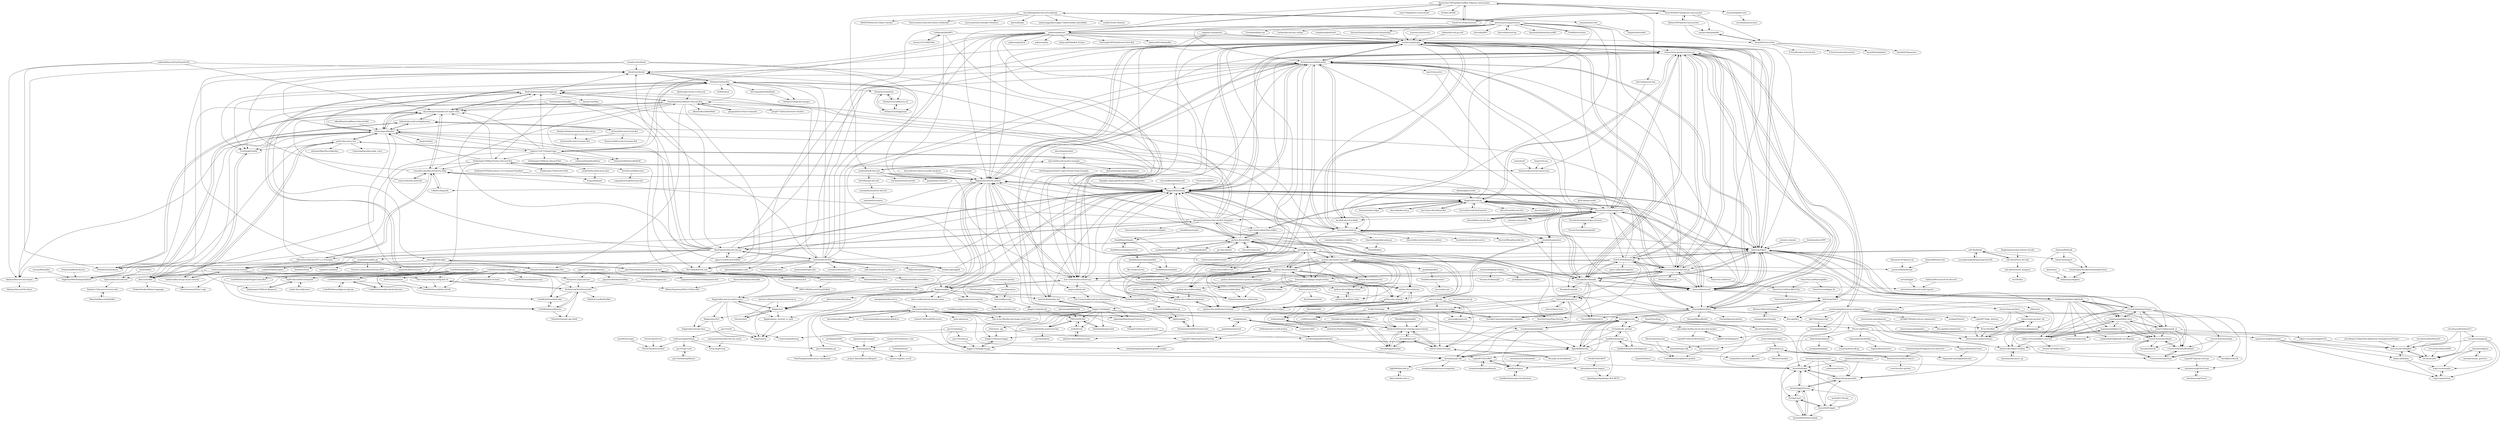 digraph G {
"sourcery-ai/sourcery" -> "scarletcafe/jishaku" ["e"=1]
"qwertyquerty/pypresence" -> "scarletcafe/jishaku"
"qwertyquerty/pypresence" -> "discord/discord-rpc" ["e"=1]
"qwertyquerty/pypresence" -> "interactions-py/interactions.py"
"qwertyquerty/pypresence" -> "PythonistaGuild/Wavelink"
"qwertyquerty/pypresence" -> "Pycord-Development/pycord"
"qwertyquerty/pypresence" -> "Rapptz/discord-ext-menus"
"qwertyquerty/pypresence" -> "Discord-Datamining/Discord-Datamining" ["e"=1]
"qwertyquerty/pypresence" -> "lovvskillz/python-discord-webhook"
"qwertyquerty/pypresence" -> "devoxin/Lavalink.py"
"qwertyquerty/pypresence" -> "Snazzah/SublimeDiscordRP"
"qwertyquerty/pypresence" -> "PreMiD/Activities" ["e"=1]
"qwertyquerty/pypresence" -> "lavalink-devs/Lavalink" ["e"=1]
"qwertyquerty/pypresence" -> "Firstbober/krita-rpc" ["e"=1]
"qwertyquerty/pypresence" -> "discordjs/RPC" ["e"=1]
"qwertyquerty/pypresence" -> "Lachee/discord-rpc-csharp" ["e"=1]
"discord-tickets/bot" -> "python-discord/bot" ["e"=1]
"python-discord/site" -> "python-discord/bot"
"python-discord/site" -> "python-discord/sir-lancebot"
"python-discord/site" -> "python-discord/snekbox"
"python-discord/site" -> "python-discord/meta"
"python-discord/site" -> "lemonsaurus/django-simple-bulma"
"python-discord/site" -> "python-discord/salt"
"python-discord/site" -> "python-discord/django-crispy-bulma"
"python-discord/site" -> "python-discord/branding"
"python-discord/site" -> "Rapptz/RoboDanny"
"python-discord/site" -> "python-discord/metricity"
"python-discord/site" -> "sco1/flake8-annotations" ["e"=1]
"python-discord/site" -> "python-discord/forms-backend"
"python-discord/site" -> "PythonistaGuild/TwitchIO" ["e"=1]
"python-discord/site" -> "SebastiaanZ/async-rediscache"
"python-discord/site" -> "python-discord/bot-core"
"lovvskillz/python-discord-webhook" -> "kyb3r/dhooks" ["e"=1]
"lovvskillz/python-discord-webhook" -> "qwertyquerty/pypresence"
"lovvskillz/python-discord-webhook" -> "sadassnigga/KeyLogger-TokenGrabber-IpGrabber" ["e"=1]
"lovvskillz/python-discord-webhook" -> "weibeu/Flask-Discord"
"lovvskillz/python-discord-webhook" -> "ezolla/Twitter-Monitor" ["e"=1]
"lovvskillz/python-discord-webhook" -> "RANKTW/Discord-Token-Checker" ["e"=1]
"lovvskillz/python-discord-webhook" -> "joinemm/miso-bot"
"lovvskillz/python-discord-webhook" -> "TheLovinator1/discord-twitter-webhooks" ["e"=1]
"lovvskillz/python-discord-webhook" -> "yasserqureshi1/Sneaker-Monitors" ["e"=1]
"engineer-man/piston" -> "hikari-py/hikari" ["e"=1]
"engineer-man/piston" -> "scarletcafe/jishaku" ["e"=1]
"engineer-man/piston" -> "Rapptz/RoboDanny" ["e"=1]
"engineer-man/piston" -> "Rapptz/discord-ext-menus" ["e"=1]
"Hyperclaw79/PokeBall-SelfBot-Poketwo-Autocatcher" -> "Team-BANERUS/poketwo-Autocatcher"
"Hyperclaw79/PokeBall-SelfBot-Poketwo-Autocatcher" -> "TrashUwU/PokeAssistant"
"Hyperclaw79/PokeBall-SelfBot-Poketwo-Autocatcher" -> "poketwo/poketwo"
"Hyperclaw79/PokeBall-SelfBot-Poketwo-Autocatcher" -> "Da532/Innocent-bot" ["e"=1]
"Hyperclaw79/PokeBall-SelfBot-Poketwo-Autocatcher" -> "steewbsd/JokerCord"
"Hyperclaw79/PokeBall-SelfBot-Poketwo-Autocatcher" -> "appu1232/Discord-Selfbot" ["e"=1]
"Hyperclaw79/PokeBall-SelfBot-Poketwo-Autocatcher" -> "issac756/poketwo-Autocatcher"
"Hyperclaw79/PokeBall-SelfBot-Poketwo-Autocatcher" -> "Kr4ken-9/DAB"
"PythonistaGuild/Wavelink" -> "devoxin/Lavalink.py"
"PythonistaGuild/Wavelink" -> "lavalink-devs/Lavalink" ["e"=1]
"PythonistaGuild/Wavelink" -> "scarletcafe/jishaku"
"PythonistaGuild/Wavelink" -> "Rapptz/RoboDanny"
"PythonistaGuild/Wavelink" -> "Rapptz/discord-ext-menus"
"PythonistaGuild/Wavelink" -> "cloudwithax/pomice"
"PythonistaGuild/Wavelink" -> "Rapptz/asqlite"
"PythonistaGuild/Wavelink" -> "hikari-py/hikari"
"PythonistaGuild/Wavelink" -> "Ext-Creators/discord-ext-ipc"
"PythonistaGuild/Wavelink" -> "topi314/LavaSrc" ["e"=1]
"PythonistaGuild/Wavelink" -> "Daggy1234/dagbot"
"PythonistaGuild/Wavelink" -> "iDevision/enhanced-discord.py"
"PythonistaGuild/Wavelink" -> "interactions-py/interactions.py"
"PythonistaGuild/Wavelink" -> "PythonistaGuild/MystBin"
"PythonistaGuild/Wavelink" -> "dredd-bot/Dredd"
"kkrypt0nn/Python-Discord-Bot-Template" -> "AlexFlipnote/discord_bot.py"
"kkrypt0nn/Python-Discord-Bot-Template" -> "Rapptz/RoboDanny"
"kkrypt0nn/Python-Discord-Bot-Template" -> "RedCokeDevelopment/Teapot.py"
"kkrypt0nn/Python-Discord-Bot-Template" -> "Pycord-Development/pycord"
"kkrypt0nn/Python-Discord-Bot-Template" -> "DisnakeDev/disnake"
"kkrypt0nn/Python-Discord-Bot-Template" -> "nextcord/nextcord"
"kkrypt0nn/Python-Discord-Bot-Template" -> "Darkempire78/Raid-Protect-Discord-Bot"
"kkrypt0nn/Python-Discord-Bot-Template" -> "Neovenchy/Discord-bot-website-template" ["e"=1]
"kkrypt0nn/Python-Discord-Bot-Template" -> "python-discord/bot"
"kkrypt0nn/Python-Discord-Bot-Template" -> "CasuallyCalm/discord-pretty-help"
"kkrypt0nn/Python-Discord-Bot-Template" -> "Cog-Creators/Red-DiscordBot" ["e"=1]
"kkrypt0nn/Python-Discord-Bot-Template" -> "Raptor123471/DingoLingo"
"kkrypt0nn/Python-Discord-Bot-Template" -> "interactions-py/interactions.py"
"kkrypt0nn/Python-Discord-Bot-Template" -> "SamSanai/VoiceMaster-Discord-Bot"
"kkrypt0nn/Python-Discord-Bot-Template" -> "Carberra/updated-discord.py-tutorial"
"SamSanai/VoiceMaster-Discord-Bot" -> "1Prototype1/HexBot"
"SamSanai/VoiceMaster-Discord-Bot" -> "gregzaal/Auto-Voice-Channels"
"SamSanai/VoiceMaster-Discord-Bot" -> "RedCokeDevelopment/Teapot.py"
"SamSanai/VoiceMaster-Discord-Bot" -> "Nirlep5252/EpicBot"
"SamSanai/VoiceMaster-Discord-Bot" -> "greg6775/Discord-Invite-Tracker"
"SamSanai/VoiceMaster-Discord-Bot" -> "Column01/Discord-Moderation-Bot"
"SamSanai/VoiceMaster-Discord-Bot" -> "CasuallyCalm/discord-pretty-help"
"SamSanai/VoiceMaster-Discord-Bot" -> "Der-Eddy/discord_bot"
"SamSanai/VoiceMaster-Discord-Bot" -> "eibex/reaction-light"
"SamSanai/VoiceMaster-Discord-Bot" -> "FirePlank/FireBot"
"SamSanai/VoiceMaster-Discord-Bot" -> "AkimotoRyou/ModMail" ["e"=1]
"SamSanai/VoiceMaster-Discord-Bot" -> "discordsuperutils/discord-super-utils"
"Da532/Innocent-bot" -> "treboryx/discord-bot-protection" ["e"=1]
"AlexFlipnote/discord_bot.py" -> "Rapptz/RoboDanny"
"AlexFlipnote/discord_bot.py" -> "CarlGroth/Carl-Bot"
"AlexFlipnote/discord_bot.py" -> "kkrypt0nn/Python-Discord-Bot-Template"
"AlexFlipnote/discord_bot.py" -> "scarletcafe/jishaku"
"AlexFlipnote/discord_bot.py" -> "python-discord/bot"
"AlexFlipnote/discord_bot.py" -> "appu1232/Discord-Selfbot" ["e"=1]
"AlexFlipnote/discord_bot.py" -> "PythonistaGuild/Wavelink"
"AlexFlipnote/discord_bot.py" -> "dredd-bot/Dredd"
"AlexFlipnote/discord_bot.py" -> "Der-Eddy/discord_bot"
"AlexFlipnote/discord_bot.py" -> "Carberra/updated-discord.py-tutorial"
"AlexFlipnote/discord_bot.py" -> "corpnewt/CorpBot.py"
"AlexFlipnote/discord_bot.py" -> "1Prototype1/HexBot"
"AlexFlipnote/discord_bot.py" -> "MenuDocs/Discord.PY-1.x.x-Tutorials"
"AlexFlipnote/discord_bot.py" -> "SamSanai/VoiceMaster-Discord-Bot"
"AlexFlipnote/discord_bot.py" -> "RedCokeDevelopment/Teapot.py"
"modmail-dev/Modmail" -> "Rapptz/RoboDanny" ["e"=1]
"modmail-dev/Modmail" -> "python-discord/bot" ["e"=1]
"python-discord/bot" -> "python-discord/sir-lancebot"
"python-discord/bot" -> "python-discord/site"
"python-discord/bot" -> "Rapptz/RoboDanny"
"python-discord/bot" -> "Cog-Creators/Red-DiscordBot" ["e"=1]
"python-discord/bot" -> "AlexFlipnote/discord_bot.py"
"python-discord/bot" -> "discord-tickets/bot" ["e"=1]
"python-discord/bot" -> "python-discord/snekbox"
"python-discord/bot" -> "Rapptz/discord.py"
"python-discord/bot" -> "modmail-dev/Modmail" ["e"=1]
"python-discord/bot" -> "GAwesomeBot/bot" ["e"=1]
"python-discord/bot" -> "kkrypt0nn/Python-Discord-Bot-Template"
"python-discord/bot" -> "scarletcafe/jishaku"
"python-discord/bot" -> "Pycord-Development/pycord"
"python-discord/bot" -> "go-chat-bot/bot" ["e"=1]
"python-discord/bot" -> "hikari-py/hikari"
"Bogdanp/awesome-advent-of-code" -> "salt-die/Advent-of-Code" ["e"=1]
"peterthehan/discord-reaction-role-bot" -> "peterthehan/create-discord-bot"
"peterthehan/discord-reaction-role-bot" -> "bpbuch/discord-role-bot"
"peterthehan/discord-reaction-role-bot" -> "NKN1396/Discord-EmojiToRole"
"peterthehan/discord-reaction-role-bot" -> "ZerioDev/Giveaway-bot" ["e"=1]
"peterthehan/discord-reaction-role-bot" -> "eibex/reaction-light"
"eibex/reaction-light" -> "Arthurdw/Reaction-Role"
"eibex/reaction-light" -> "Run1e/AceBot"
"eibex/reaction-light" -> "Column01/Discord-Moderation-Bot"
"eibex/reaction-light" -> "peterthehan/discord-reaction-role-bot"
"eibex/reaction-light" -> "Skelmis/Discord-Anti-Spam"
"eibex/reaction-light" -> "NeuroAssassin/Toxic-Cogs" ["e"=1]
"weibeu/Flask-Discord" -> "Ext-Creators/discord-ext-ipc"
"weibeu/Flask-Discord" -> "discord/discord-oauth2-example"
"weibeu/Flask-Discord" -> "Tert0/fastapi-discord"
"weibeu/Flask-Discord" -> "Rapptz/discord-ext-menus"
"weibeu/Flask-Discord" -> "jnawk/Quart-Discord"
"weibeu/Flask-Discord" -> "unreleased/Authcord-old" ["e"=1]
"Gelbpunkt/IdleRPG" -> "henry232323/RPGBot"
"Gelbpunkt/IdleRPG" -> "scarletcafe/jishaku"
"Gelbpunkt/IdleRPG" -> "Rapptz/discord-ext-menus"
"Gelbpunkt/IdleRPG" -> "Rapptz/RoboDanny"
"Almighty-Alpaca/JetBrains-Discord-Integration" -> "Rapptz/RoboDanny" ["e"=1]
"m-ou-se/inline-python" -> "mre/hyperjson" ["e"=1]
"mre/hyperjson" -> "fastuuid/fastuuid"
"devoxin/Lavalink.py" -> "PythonistaGuild/Wavelink"
"devoxin/Lavalink.py" -> "cloudwithax/pomice"
"devoxin/Lavalink.py" -> "lavalink-devs/Lavalink" ["e"=1]
"devoxin/Lavalink.py" -> "ooliver1/mafic"
"devoxin/Lavalink.py" -> "HazemMeqdad/lavaplay.py"
"devoxin/Lavalink.py" -> "scarletcafe/jishaku"
"devoxin/Lavalink.py" -> "Rapptz/discord-ext-menus"
"devoxin/Lavalink.py" -> "1Prototype1/HexBot"
"devoxin/Lavalink.py" -> "lavalink-devs/youtube-source" ["e"=1]
"devoxin/Lavalink.py" -> "DankMemer/imgen"
"devoxin/Lavalink.py" -> "hikari-py/hikari"
"devoxin/Lavalink.py" -> "DarrenOfficial/lavalink-list" ["e"=1]
"devoxin/Lavalink.py" -> "discord/discord-interactions-python" ["e"=1]
"devoxin/Lavalink.py" -> "RedCokeDevelopment/Teapot.py"
"joek13/py-music-bot" -> "1Prototype1/HexBot"
"joek13/py-music-bot" -> "Carberra/discord.py-music-tutorial"
"joek13/py-music-bot" -> "FirePlank/FireBot"
"joek13/py-music-bot" -> "adriansteffan/DiscordJockey"
"joek13/py-music-bot" -> "Raptor123471/DingoLingo"
"joek13/py-music-bot" -> "CharmingDays/kurusaki_voice"
"joek13/py-music-bot" -> "NightZan999/TheImperialGod"
"scarletcafe/jishaku" -> "Rapptz/RoboDanny"
"scarletcafe/jishaku" -> "Rapptz/discord-ext-menus"
"scarletcafe/jishaku" -> "PythonistaGuild/Wavelink"
"scarletcafe/jishaku" -> "iDevision/enhanced-discord.py"
"scarletcafe/jishaku" -> "Ext-Creators/discord-ext-ipc"
"scarletcafe/jishaku" -> "interactions-py/interactions.py"
"scarletcafe/jishaku" -> "Rapptz/asqlite"
"scarletcafe/jishaku" -> "HuyaneMatsu/hata"
"scarletcafe/jishaku" -> "hikari-py/hikari"
"scarletcafe/jishaku" -> "nextcord/nextcord"
"scarletcafe/jishaku" -> "InterStella0/stella_bot"
"scarletcafe/jishaku" -> "DisnakeDev/disnake"
"scarletcafe/jishaku" -> "Daggy1234/dagbot"
"scarletcafe/jishaku" -> "devoxin/Lavalink.py"
"scarletcafe/jishaku" -> "PythonistaGuild/MystBin"
"curtisf/logger" -> "peterthehan/discord-audit-log-bot" ["e"=1]
"PreMiD/Activities" -> "qwertyquerty/pypresence" ["e"=1]
"joinemm/miso-bot" -> "MujyKun/IreneBot"
"PythonistaGuild/TwitchIO" -> "Rapptz/RoboDanny" ["e"=1]
"PythonistaGuild/TwitchIO" -> "PythonistaGuild/Wavelink" ["e"=1]
"PythonistaGuild/TwitchIO" -> "scarletcafe/jishaku" ["e"=1]
"PythonistaGuild/TwitchIO" -> "Rapptz/discord-ext-menus" ["e"=1]
"Iku/Google-Forms-to-Discord" -> "SamSanai/VoiceMaster-Discord-Bot" ["e"=1]
"MenuDocs/Discord.PY-1.x.x-Tutorials" -> "CasuallyCalm/discord-pretty-help"
"MenuDocs/Discord.PY-1.x.x-Tutorials" -> "1Prototype1/HexBot"
"MenuDocs/Discord.PY-1.x.x-Tutorials" -> "Carberra/updated-discord.py-tutorial"
"timonweb/django-bulma" -> "lemonsaurus/django-simple-bulma"
"timonweb/django-bulma" -> "VizuaaLOG/BulmaJS" ["e"=1]
"timonweb/django-bulma" -> "jrief/django-admin-sortable2" ["e"=1]
"fastuuid/fastuuid" -> "daggy1234/polaroid"
"Voxel-Fox-Ltd/MarriageBot" -> "Voxel-Fox-Ltd/Apple.Py"
"Voxel-Fox-Ltd/MarriageBot" -> "Voxel-Fox-Ltd/VoxelBotUtils"
"peterthehan/create-discord-bot" -> "peterthehan/discord-reaction-role-bot"
"peterthehan/create-discord-bot" -> "peterthehan/discord-audit-log-bot"
"peterthehan/create-discord-bot" -> "NKN1396/Discord-EmojiToRole"
"replit-discord/all-seeing-bot" -> "replit-discord/justice"
"replit-discord/all-seeing-bot" -> "Darkempire78/Mee6-Bypasser"
"python-discord/sir-lancebot" -> "python-discord/snekbox"
"python-discord/sir-lancebot" -> "python-discord/metricity"
"python-discord/sir-lancebot" -> "python-discord/meta"
"python-discord/sir-lancebot" -> "python-discord/bot"
"python-discord/sir-lancebot" -> "python-discord/branding"
"python-discord/sir-lancebot" -> "python-discord/sir-robin"
"python-discord/sir-lancebot" -> "python-discord/site"
"python-discord/sir-lancebot" -> "python-discord/king-arthur"
"python-discord/sir-lancebot" -> "gustavwilliam/bestpy"
"python-discord/sir-lancebot" -> "python-discord/forms-frontend"
"python-discord/sir-lancebot" -> "gurkult/gurkbot"
"python-discord/sir-lancebot" -> "python-discord/django-crispy-bulma"
"python-discord/sir-lancebot" -> "lemonsaurus/django-simple-bulma"
"python-discord/sir-lancebot" -> "lemonsaurus/blackbox"
"python-discord/sir-lancebot" -> "python-discord/bot-core"
"owengombas/discord.ts" -> "harmonyland/harmony" ["e"=1]
"chamburr/modmail" -> "dredd-bot/Dredd" ["e"=1]
"chamburr/modmail" -> "Run1e/AceBot" ["e"=1]
"chamburr/modmail" -> "Skelmis/Discord-Anti-Spam" ["e"=1]
"chamburr/modmail" -> "Rapptz/discord-ext-menus" ["e"=1]
"chamburr/modmail" -> "Ext-Creators/discord-ext-ipc" ["e"=1]
"lqez/awesome-hangul" -> "nunalang/nuna" ["e"=1]
"python-discord/snekbox" -> "python-discord/sir-lancebot"
"python-discord/snekbox" -> "python-discord/branding"
"python-discord/snekbox" -> "lemonsaurus/django-simple-bulma"
"python-discord/snekbox" -> "python-discord/pixels"
"python-discord/snekbox" -> "SebastiaanZ/async-rediscache"
"python-discord/snekbox" -> "python-discord/forms-frontend"
"python-discord/snekbox" -> "python-discord/django-crispy-bulma"
"python-discord/snekbox" -> "python-discord/meta"
"python-discord/snekbox" -> "sco1/flake8-annotations" ["e"=1]
"python-discord/snekbox" -> "python-discord/metricity"
"python-discord/snekbox" -> "python-discord/site"
"python-discord/snekbox" -> "python-discord/forms-backend"
"python-discord/snekbox" -> "python-discord/salt"
"python-discord/snekbox" -> "python-discord/king-arthur"
"python-discord/snekbox" -> "python-discord/esoteric-python-challenges"
"kkuchta/tabdb" -> "eludris/eludris"
"lemonsaurus/django-simple-bulma" -> "python-discord/django-crispy-bulma"
"lemonsaurus/django-simple-bulma" -> "python-discord/branding"
"lemonsaurus/django-simple-bulma" -> "python-discord/meta"
"lemonsaurus/django-simple-bulma" -> "python-discord/salt"
"lemonsaurus/django-simple-bulma" -> "python-discord/snekbox"
"lemonsaurus/django-simple-bulma" -> "lemonsaurus/blackbox"
"lemonsaurus/django-simple-bulma" -> "ichard26/diff-shades"
"lemonsaurus/django-simple-bulma" -> "SebastiaanZ/async-rediscache"
"replit-discord/justice" -> "replit-discord/all-seeing-bot"
"cree-py/RemixBot" -> "NightZan999/TheImperialGod"
"DankMemer/dankmemer.lol" -> "DankMemer/imgen"
"DankMemer/dankmemer.lol" -> "DankMemer/CommunityBot"
"python-discord/meta" -> "python-discord/django-crispy-bulma"
"python-discord/meta" -> "python-discord/salt"
"python-discord/django-crispy-bulma" -> "python-discord/salt"
"python-discord/django-crispy-bulma" -> "python-discord/meta"
"LiBa001/disputils" -> "CasuallyCalm/discord-pretty-help"
"cereme/dccon-downloader" -> "SaidBySolo/pcn"
"bijij/Donphan" -> "PythonistaGuild/Pythonista-Bot"
"python-discord/branding" -> "python-discord/forms-backend"
"python-discord/branding" -> "python-discord/forms-frontend"
"python-discord/salt" -> "python-discord/django-crispy-bulma"
"prgress/dashcord" -> "Ext-Creators/discord-ext-alternatives"
"dwyl/english-words" -> "Rapptz/discord.py" ["e"=1]
"SaidBySolo/neispy" -> "SaidBySolo/auto-self-diagnosis"
"SaidBySolo/neispy" -> "331leo/hcskr_python"
"SaidBySolo/neispy" -> "kijk2869/discodo"
"SaidBySolo/neispy" -> "koreanbots/py-sdk"
"SaidBySolo/neispy" -> "Aquahegao/Aquahegao-Bot-BETA"
"SaidBySolo/neispy" -> "nunalang/nuna"
"Raptor123471/DingoLingo" -> "solaluset/DandelionMusic"
"Raptor123471/DingoLingo" -> "Darkempire78/Music-Discord-Bot"
"Raptor123471/DingoLingo" -> "joek13/py-music-bot"
"Raptor123471/DingoLingo" -> "1Prototype1/HexBot"
"Raptor123471/DingoLingo" -> "PythonistaGuild/Wavelink"
"Raptor123471/DingoLingo" -> "RedCokeDevelopment/Teapot.py"
"Raptor123471/DingoLingo" -> "Darkempire78/Raid-Protect-Discord-Bot"
"Raptor123471/DingoLingo" -> "cloudwithax/pomice"
"Raptor123471/DingoLingo" -> "Run1e/AceBot"
"Raptor123471/DingoLingo" -> "Nirlep5252/EpicBot"
"Raptor123471/DingoLingo" -> "discordsuperutils/discord-super-utils"
"Raptor123471/DingoLingo" -> "TeamAutoMod/AutoModOld"
"Column01/Discord-Moderation-Bot" -> "replit-discord/all-seeing-bot"
"Column01/Discord-Moderation-Bot" -> "pogrammar/Discord-multipurpose-bot"
"Column01/Discord-Moderation-Bot" -> "RedCokeDevelopment/Teapot.py"
"lhwdev/covid-selftest-macro" -> "covid-hcs/hcs-python"
"lhwdev/covid-selftest-macro" -> "kimcore/hcs.js"
"Ukong0324/Discord-JS-Tutorial" -> "wonderlandpark/wonderbot" ["e"=1]
"Jxck-S/plane-notify" -> "Pycord-Development/pycord" ["e"=1]
"discordeno/discordeno" -> "harmonyland/harmony" ["e"=1]
"RedCokeDevelopment/Teapot.py" -> "1Prototype1/HexBot"
"RedCokeDevelopment/Teapot.py" -> "Nirlep5252/EpicBot"
"RedCokeDevelopment/Teapot.py" -> "discordsuperutils/discord-super-utils"
"RedCokeDevelopment/Teapot.py" -> "Column01/Discord-Moderation-Bot"
"RedCokeDevelopment/Teapot.py" -> "FirePlank/FireBot"
"RedCokeDevelopment/Teapot.py" -> "SamSanai/VoiceMaster-Discord-Bot"
"RedCokeDevelopment/Teapot.py" -> "dredd-bot/Dredd"
"RedCokeDevelopment/Teapot.py" -> "thomas-xin/Miza"
"FirePlank/FireBot" -> "Run1e/AceBot"
"Rapptz/asqlite" -> "Rapptz/eos"
"Rapptz/asqlite" -> "Rapptz/axum"
"Rapptz/asqlite" -> "Rapptz/discord-ext-native-voice"
"Rapptz/asqlite" -> "Rapptz/discord-ext-menus"
"Rapptz/asqlite" -> "Rapptz/piano_tutorial_to_midi"
"Rapptz/asqlite" -> "InterStella0/stella_bot"
"Rapptz/asqlite" -> "Ext-Creators/discord-ext-ipc"
"Rapptz/asqlite" -> "PythonistaGuild/MystBin"
"Rapptz/asqlite" -> "Rapptz/discord-event-bot"
"Rapptz/asqlite" -> "oliver-ni/discord-ext-menus-views"
"Rapptz/asqlite" -> "AbstractUmbra/Hondana"
"Rapptz/asqlite" -> "Rapptz/RoboDanny"
"hikari-py/hikari" -> "tandemdude/hikari-lightbulb"
"hikari-py/hikari" -> "Cursed-Solutions/Tanjun"
"hikari-py/hikari" -> "hypergonial/hikari-miru"
"hikari-py/hikari" -> "nextcord/nextcord"
"hikari-py/hikari" -> "DisnakeDev/disnake"
"hikari-py/hikari" -> "HuyaneMatsu/hata"
"hikari-py/hikari" -> "Pycord-Development/pycord"
"hikari-py/hikari" -> "interactions-py/interactions.py"
"hikari-py/hikari" -> "scarletcafe/jishaku"
"hikari-py/hikari" -> "vicky5124/lavasnek_rs"
"hikari-py/hikari" -> "hikari-crescent/hikari-crescent"
"hikari-py/hikari" -> "PythonistaGuild/Wavelink"
"hikari-py/hikari" -> "Rapptz/RoboDanny"
"hikari-py/hikari" -> "iDevision/enhanced-discord.py"
"hikari-py/hikari" -> "EQUENOS/dislash.py"
"kimcore/hcs.js" -> "blluv/mTransKey"
"kimcore/hcs.js" -> "comjun04/covid19-hcheck-auto"
"kimcore/hcs.js" -> "lhwdev/covid-selftest-macro"
"nates/ward" -> "treboryx/discord-bot-protection" ["e"=1]
"ChemistryX/self-diagnosis-ios-shortcuts" -> "lhwdev/covid-selftest-macro"
"Darkempire78/Mee6-Bypasser" -> "replit-discord/all-seeing-bot"
"jmoiron/humanize" -> "Rapptz/discord-ext-menus" ["e"=1]
"ARealWant/GuildReset-Discord-Bot" -> "1Prototype1/HexBot" ["e"=1]
"Darkempire78/Raid-Protect-Discord-Bot" -> "1Prototype1/HexBot"
"Darkempire78/Raid-Protect-Discord-Bot" -> "replit-discord/all-seeing-bot"
"Darkempire78/Raid-Protect-Discord-Bot" -> "Darkempire78/Mee6-Bypasser"
"Darkempire78/Raid-Protect-Discord-Bot" -> "treboryx/discord-bot-protection"
"Darkempire78/Raid-Protect-Discord-Bot" -> "Darkempire78/Discord-Tools"
"Darkempire78/Raid-Protect-Discord-Bot" -> "CasuallyCalm/discord-pretty-help"
"Darkempire78/Raid-Protect-Discord-Bot" -> "ZeroDiscord/Welcomer"
"Darkempire78/Raid-Protect-Discord-Bot" -> "Arthurdw/Reaction-Role"
"Darkempire78/Raid-Protect-Discord-Bot" -> "discordsuperutils/discord-super-utils"
"salt-die/Advent-of-Code" -> "salt-die/batgrl"
"salt-die/Advent-of-Code" -> "salt-die/terminal_dungeon"
"storycraft/node-kakao" -> "kimcore/hcs.js" ["e"=1]
"poketwo/poketwo" -> "Rapptz/RoboDanny"
"poketwo/poketwo" -> "poketwo/guiduck"
"poketwo/poketwo" -> "poketwo/data"
"poketwo/poketwo" -> "scarletcafe/jishaku"
"poketwo/poketwo" -> "Rapptz/discord-ext-menus"
"poketwo/poketwo" -> "Ext-Creators/discord-ext-ipc"
"poketwo/poketwo" -> "CarlGroth/Carl-Bot"
"poketwo/poketwo" -> "Hyperclaw79/PokeBall-SelfBot-Poketwo-Autocatcher"
"poketwo/poketwo" -> "botlabs-gg/yagpdb" ["e"=1]
"poketwo/poketwo" -> "kodycode/PokeBot-Python"
"poketwo/poketwo" -> "ChristopherBThai/Discord-OwO-Bot" ["e"=1]
"poketwo/poketwo" -> "dredd-bot/Dredd"
"poketwo/poketwo" -> "iDevision/enhanced-discord.py"
"poketwo/poketwo" -> "AlexFlipnote/discord_bot.py"
"poketwo/poketwo" -> "Androz2091/AtlantaBot" ["e"=1]
"koreanbots/js-sdk" -> "kijk2869/discodo.js"
"koreanbots/js-sdk" -> "koreanbots/client-legacy"
"koreanbots/js-sdk" -> "wonderlanded/iu-face-recognition"
"koreanbots/js-sdk" -> "kijk2869/discodo"
"dredd-bot/Dredd" -> "Nirlep5252/EpicBot"
"CasuallyCalm/discord-pretty-help" -> "LiBa001/disputils"
"CasuallyCalm/discord-pretty-help" -> "discordsuperutils/discord-super-utils"
"CasuallyCalm/discord-pretty-help" -> "toxicrecker/DiscordUtils"
"CasuallyCalm/discord-pretty-help" -> "MenuDocs/Discord.PY-1.x.x-Tutorials"
"CasuallyCalm/discord-pretty-help" -> "dredd-bot/Dredd"
"CasuallyCalm/discord-pretty-help" -> "Rapptz/discord-ext-menus"
"salt-die/terminal_dungeon" -> "oscr/PyRay"
"steewbsd/JokerCord" -> "steewbsd/nearix-beta"
"Carberra/updated-discord.py-tutorial" -> "Carberra/discord.py-music-tutorial"
"Carberra/updated-discord.py-tutorial" -> "The-Coding-Realm/coding-bot-v4"
"Carberra/updated-discord.py-tutorial" -> "replit-discord/all-seeing-bot"
"Carberra/updated-discord.py-tutorial" -> "NightZan999/TheImperialGod"
"koreanbots/core" -> "kijk2869/discodo"
"koreanbots/core" -> "Lapis0875/PyroRPC"
"koreanbots/core" -> "wonderlandpark/dokdo"
"koreanbots/core" -> "koreanbots/js-sdk"
"koreanbots/core" -> "discord-pyc/discord.pyc"
"koreanbots/core" -> "Lapis0875/KoreanPythonTutorial"
"koreanbots/core" -> "331leo/hcskr_python"
"koreanbots/core" -> "hyuntrbl/Dukzl"
"koreanbots/core" -> "minibox24/easygamebot"
"koreanbots/core" -> "discordpy-ko/discord.py-docs-kor-project"
"mahtoid/DiscordChatExporterPy" -> "dredd-bot/Dredd"
"mahtoid/DiscordChatExporterPy" -> "Skelmis/Discord-Anti-Spam"
"mahtoid/DiscordChatExporterPy" -> "discordsuperutils/discord-super-utils"
"mahtoid/DiscordChatExporterPy" -> "Defxult/reactionmenu"
"gregzaal/Auto-Voice-Channels" -> "SamSanai/VoiceMaster-Discord-Bot"
"python-discord/metricity" -> "python-discord/king-arthur"
"1Prototype1/HexBot" -> "Nirlep5252/EpicBot"
"1Prototype1/HexBot" -> "RedCokeDevelopment/Teapot.py"
"1Prototype1/HexBot" -> "FirePlank/FireBot"
"1Prototype1/HexBot" -> "discordsuperutils/discord-super-utils"
"1Prototype1/HexBot" -> "Defxult/discordLevelingSystem"
"1Prototype1/HexBot" -> "Run1e/AceBot"
"1Prototype1/HexBot" -> "NightZan999/TheImperialGod"
"1Prototype1/HexBot" -> "fourjr/rainbot"
"1Prototype1/HexBot" -> "Skelmis/Discord-Anti-Spam"
"1Prototype1/HexBot" -> "replit-discord/all-seeing-bot"
"1Prototype1/HexBot" -> "TeamAutoMod/AutoModOld"
"1Prototype1/HexBot" -> "joek13/py-music-bot"
"1Prototype1/HexBot" -> "dredd-bot/Dredd"
"bpbuch/discord-role-bot" -> "Shadowv7/discord-reaction-role"
"Daggy1234/dagbot" -> "PB4162/PB-Bot"
"Daggy1234/dagbot" -> "platform-discord/travis-bott"
"Daggy1234/dagbot" -> "Cryptex-github/the-anime-bot-bot"
"Daggy1234/dagbot" -> "iDutchy/sr_api"
"Daggy1234/dagbot" -> "Daggy1234/asyncdagpi"
"Daggy1234/dagbot" -> "isirk/old-bot"
"Daggy1234/dagbot" -> "InterStella0/stella_bot"
"Daggy1234/dagbot" -> "daggy1234/dagpi-image"
"Daggy1234/dagbot" -> "ImVaskel/penguin-bot"
"Daggy1234/dagbot" -> "nickofolas/neo"
"Daggy1234/dagbot" -> "pikaninja/RoboDannyEnhcanced"
"Carberra/discord.py-music-tutorial" -> "Carberra/updated-discord.py-tutorial"
"Carberra/discord.py-music-tutorial" -> "joek13/py-music-bot"
"Androz2091/scratch-for-discord" -> "peterthehan/discord-audit-log-bot" ["e"=1]
"Skelmis/Discord-Anti-Spam" -> "Skelmis/Discord-Bot-Base"
"Lapis0875/KoreanPythonTutorial" -> "wonderlandpark/girlfriend-predict-model"
"HuyaneMatsu/hata" -> "hikari-py/hikari"
"HuyaneMatsu/hata" -> "HuyaneMatsu/scarletio"
"HuyaneMatsu/hata" -> "HuyaneMatsu/Koishi"
"HuyaneMatsu/hata" -> "dico-api/dico"
"HuyaneMatsu/hata" -> "NAFTeam/NAFF"
"HuyaneMatsu/hata" -> "scarletcafe/jishaku"
"HuyaneMatsu/hata" -> "XuaTheGrate/Flag-Parsing"
"HuyaneMatsu/hata" -> "kijk2869/discodo"
"HuyaneMatsu/hata" -> "VincentRPS/discord.io"
"HuyaneMatsu/hata" -> "koreanbots/core"
"HuyaneMatsu/hata" -> "Pincer-org/Pincer"
"HuyaneMatsu/hata" -> "iDevision/enhanced-discord.py"
"Mimickal/ReactionRoleBot" -> "Shadowv7/discord-reaction-role"
"Rapptz/discord-ext-menus" -> "Ext-Creators/discord-ext-ipc"
"Rapptz/discord-ext-menus" -> "scarletcafe/jishaku"
"Rapptz/discord-ext-menus" -> "Rapptz/RoboDanny"
"Rapptz/discord-ext-menus" -> "Rapptz/asqlite"
"Rapptz/discord-ext-menus" -> "Rapptz/discord-ext-native-voice"
"Rapptz/discord-ext-menus" -> "Rapptz/eos"
"Rapptz/discord-ext-menus" -> "PythonistaGuild/Wavelink"
"Rapptz/discord-ext-menus" -> "Rapptz/discord-event-bot"
"Rapptz/discord-ext-menus" -> "XuaTheGrate/Flag-Parsing"
"Rapptz/discord-ext-menus" -> "oliver-ni/discord-ext-menus-views"
"Rapptz/discord-ext-menus" -> "CasuallyCalm/discord-pretty-help"
"Rapptz/discord-ext-menus" -> "LiBa001/disputils"
"Rapptz/discord-ext-menus" -> "bryanforbes/discord.py-stubs"
"Rapptz/discord-ext-menus" -> "Daggy1234/dagbot"
"Rapptz/discord-ext-menus" -> "InterStella0/stella_bot"
"Asgarrrr/Luna" -> "treboryx/discord-bot-protection" ["e"=1]
"sco1/flake8-annotations" -> "SebastiaanZ/async-rediscache" ["e"=1]
"Ext-Creators/discord-ext-ipc" -> "Rapptz/discord-ext-menus"
"Ext-Creators/discord-ext-ipc" -> "XuaTheGrate/Flag-Parsing"
"Ext-Creators/discord-ext-ipc" -> "PythonistaGuild/MystBin"
"Ext-Creators/discord-ext-ipc" -> "Rapptz/asqlite"
"Ext-Creators/discord-ext-ipc" -> "prgress/dashcord"
"Voxel-Fox-Ltd/VoxelBotUtils" -> "Voxel-Fox-Ltd/Cerberus"
"toxicrecker/DiscordUtils" -> "CasuallyCalm/discord-pretty-help"
"toxicrecker/DiscordUtils" -> "discordsuperutils/discord-super-utils"
"PythonistaGuild/mystbin.py" -> "bijij/Donphan"
"fisher60/friendo-bot" -> "gustavwilliam/bestpy"
"Cursed-Solutions/Sake" -> "Cursed-Solutions/Reinhard"
"Cursed-Solutions/Sake" -> "Cursed-Solutions/Yuyo"
"khk4912/EZPaginator" -> "discordpy-ko/discord.py-docs-kor-project"
"Seniatical/Mecha-Karen" -> "NightZan999/TheImperialGod"
"Ext-Creators/discord-ext-alternatives" -> "bijij/Donphan"
"Rapptz/discord-ext-native-voice" -> "Rapptz/axum"
"Rapptz/discord-ext-native-voice" -> "Rapptz/eos"
"Rapptz/discord-ext-native-voice" -> "Rapptz/piano_tutorial_to_midi"
"Rapptz/discord-ext-native-voice" -> "Rapptz/aoc2021"
"Rapptz/discord-ext-native-voice" -> "Rapptz/discord-api-docs"
"Rapptz/discord-event-bot" -> "Rapptz/BeautifulDiscord"
"bryanforbes/discord.py-stubs" -> "Ext-Creators/discord-ext-alternatives"
"bryanforbes/discord.py-stubs" -> "Rapptz/discord-ext-native-voice"
"nickofolas/neo" -> "spinfish/michael-bot"
"nickofolas/neo" -> "nickofolas/TheReposterminator"
"nickofolas/neo" -> "crrapi/chr1sBot"
"SaidBySolo/auto-self-diagnosis" -> "comjun04/covid19-hcheck-auto"
"SaidBySolo/auto-self-diagnosis" -> "SaidBySolo/neispy"
"wonderlandpark/wonderbot" -> "koreanbots/js-sdk"
"wonderlandpark/wonderbot" -> "kijk2869/discodo"
"koreanbots/client-legacy" -> "Aquahegao/Aquahegao-Bot-BETA"
"SiruBOT/SiruBOT" -> "koreanbots/client-legacy"
"Shadowv7/discord-reaction-role" -> "Mimickal/ReactionRoleBot"
"python-discord/forms-frontend" -> "python-discord/forms-backend"
"hyuntrbl/PythonLavalink" -> "fxrcha/AppleFluenza"
"hyuntrbl/PythonLavalink" -> "fxrcha/Loyal"
"hyuntrbl/PythonLavalink" -> "hyuntrbl/Dukzl"
"spinfish/michael-bot" -> "nickofolas/neo"
"spinfish/michael-bot" -> "Daggy1234/asyncdagpi"
"kijk2869/discodo" -> "koreanbots/js-sdk"
"kijk2869/discodo" -> "chorokdev/chorok"
"kijk2869/discodo" -> "koreanbots/core"
"kijk2869/discodo" -> "SaidBySolo/pcn"
"discordpy-ko/discord.py-docs-kor-project" -> "khk4912/EZPaginator"
"discordpy-ko/discord.py-docs-kor-project" -> "Lapis0875/DiscordPyEmbed"
"iDutchy/sr_api" -> "Daggy1234/asyncdagpi"
"minibox24/DiscordEmojiJson" -> "minibox24/easygamebot"
"minibox24/DiscordEmojiJson" -> "hyuntrbl/Dukzl"
"crrapi/chr1sBot" -> "nickofolas/neo"
"Daggy1234/asyncdagpi" -> "daggy1234/dagpi-image"
"alesanfra/pycord" -> "H4ckerxx44/vincent-chatapp-name-history"
"alesanfra/pycord" -> "ooliver1/nextcord.gay"
"alesanfra/pycord" -> "derailedapp/derailed"
"platform-discord/travis-bott" -> "isirk/old-bot"
"kiki7000/sansscript" -> "monotaged/dptpy"
"dolfies/discord.py-self" -> "scarletcafe/jishaku" ["e"=1]
"Team-BANERUS/poketwo-Autocatcher" -> "TrashUwU/PokeAssistant"
"Team-BANERUS/poketwo-Autocatcher" -> "Hyperclaw79/PokeBall-SelfBot-Poketwo-Autocatcher"
"Team-BANERUS/poketwo-Autocatcher" -> "AkshatOP/Poketwo-Autocatcher"
"Team-BANERUS/poketwo-Autocatcher" -> "kyan0045/CatchTwo"
"Team-BANERUS/poketwo-Autocatcher" -> "poketwo/poketwo"
"Team-BANERUS/poketwo-Autocatcher" -> "sayaarcodes/pokefier"
"TrashUwU/PokeAssistant" -> "Team-BANERUS/poketwo-Autocatcher"
"TrashUwU/PokeAssistant" -> "Hyperclaw79/PokeBall-SelfBot-Poketwo-Autocatcher"
"TrashUwU/PokeAssistant" -> "poketwo/poketwo"
"brainboxdotcc/DPP" -> "hikari-py/hikari" ["e"=1]
"salt-die/batgrl" -> "salt-die/Advent-of-Code"
"salt-die/batgrl" -> "python-discord/sir-lancebot"
"salt-die/batgrl" -> "ionite34/einspect"
"salt-die/batgrl" -> "python-discord/snekbox"
"salt-die/batgrl" -> "ceccopierangiolieugenio/pyTermTk" ["e"=1]
"Nirlep5252/EpicBot" -> "1Prototype1/HexBot"
"Nirlep5252/EpicBot" -> "dredd-bot/Dredd"
"Nirlep5252/EpicBot" -> "DeveloperJosh/MailHook"
"Nirlep5252/EpicBot" -> "RedCokeDevelopment/Teapot.py"
"Nirlep5252/EpicBot" -> "Nirlep5252/epicbot-images"
"Nirlep5252/EpicBot" -> "FirePlank/FireBot"
"Nirlep5252/EpicBot" -> "Nirlep5252/website"
"Nirlep5252/EpicBot" -> "Nirlep5252/codeforces-cli"
"Nirlep5252/EpicBot" -> "phenom4n4n/phen-cogs" ["e"=1]
"Nirlep5252/EpicBot" -> "discordsuperutils/discord-super-utils"
"Nirlep5252/EpicBot" -> "Nirlep5252/doggytype"
"Nirlep5252/EpicBot" -> "GitBolt/axiol"
"Darkempire78/Music-Discord-Bot" -> "LackyPal/lavalink-music-bot"
"interactions-py/interactions.py" -> "Pycord-Development/pycord"
"interactions-py/interactions.py" -> "nextcord/nextcord"
"interactions-py/interactions.py" -> "NAFTeam/NAFF"
"interactions-py/interactions.py" -> "scarletcafe/jishaku"
"interactions-py/interactions.py" -> "DisnakeDev/disnake"
"interactions-py/interactions.py" -> "hikari-py/hikari"
"interactions-py/interactions.py" -> "woohyunjng/discord.py-components"
"interactions-py/interactions.py" -> "EQUENOS/dislash.py"
"interactions-py/interactions.py" -> "Rapptz/RoboDanny"
"interactions-py/interactions.py" -> "HuyaneMatsu/hata"
"interactions-py/interactions.py" -> "iDevision/enhanced-discord.py"
"interactions-py/interactions.py" -> "Rapptz/discord-ext-menus"
"interactions-py/interactions.py" -> "PythonistaGuild/Wavelink"
"interactions-py/interactions.py" -> "Ext-Creators/discord-ext-ipc"
"interactions-py/interactions.py" -> "Rapptz/discord.py"
"1000ship/react-scroll-motion" -> "wonderlandpark/wonderbot" ["e"=1]
"PolyMarsDev/Flappuccino" -> "TechStruck/TechStruck-Bot" ["e"=1]
"Tert0/fastapi-discord" -> "nwunderly/starlette-discord"
"ceccopierangiolieugenio/pyTermTk" -> "salt-die/batgrl" ["e"=1]
"EQUENOS/dislash.py" -> "DisnakeDev/disnake"
"EQUENOS/dislash.py" -> "DisnakeCommunity/disnake-compass"
"EQUENOS/dislash.py" -> "Defxult/discordLevelingSystem"
"EQUENOS/dislash.py" -> "Ext-Creators/discord-ext-ipc"
"EQUENOS/dislash.py" -> "interactions-py/interactions.py"
"EQUENOS/dislash.py" -> "iDevision/enhanced-discord.py"
"EQUENOS/dislash.py" -> "nextcord/nextcord"
"EQUENOS/dislash.py" -> "DisnakeDev/guide"
"EQUENOS/dislash.py" -> "Defxult/reactionmenu"
"EQUENOS/dislash.py" -> "hikari-py/hikari"
"EQUENOS/dislash.py" -> "scarletcafe/jishaku"
"EQUENOS/dislash.py" -> "apurv-r/discord-together"
"Modern-Realm/economy-bot-discord.py" -> "222ryan/Discord-Economy-Bot"
"PythonistaGuild/MystBin" -> "PythonistaGuild/mystbin.py"
"PythonistaGuild/MystBin" -> "PythonistaGuild/Pythonista-Bot"
"222ryan/Discord-Levels-Bot" -> "KumosLab/Discord-Giveaway-Bot"
"222ryan/Discord-Levels-Bot" -> "222ryan/Discord-Economy-Bot"
"222ryan/Discord-Levels-Bot" -> "Defxult/discordLevelingSystem"
"Xithrius/twitch-tui" -> "krathalan/wtwitch"
"Xithrius/twitch-tui" -> "python-discord/sir-robin"
"Xithrius/twitch-tui" -> "python-discord/forms-frontend"
"python-discord/king-arthur" -> "python-discord/sir-robin"
"Defxult/discordLevelingSystem" -> "discordsuperutils/discord-super-utils"
"Defxult/discordLevelingSystem" -> "Defxult/reactionmenu"
"Defxult/discordLevelingSystem" -> "222ryan/Discord-Levels-Bot"
"Defxult/discordLevelingSystem" -> "1Prototype1/HexBot"
"bottom-software-foundation/bottom-rs" -> "Rapptz/eos" ["e"=1]
"bottom-software-foundation/bottom-rs" -> "slice/cyclone" ["e"=1]
"PGamerX-Legacy/muser" -> "CodeWithSwastik/dcoder"
"PGamerX-Legacy/muser" -> "TechStruck/TechStruck-Bot"
"PGamerX-Legacy/muser" -> "PlebusSupremus/Pleb-Utilities-Bot"
"serenity-rs/poise" -> "hikari-py/hikari" ["e"=1]
"nwunderly/starlette-discord" -> "nwunderly/ouranos"
"NAFTeam/NAFF" -> "interactions-py/interactions.py"
"NAFTeam/NAFF" -> "HuyaneMatsu/hata"
"NAFTeam/NAFF" -> "i0bs/retux"
"NAFTeam/NAFF" -> "dico-api/dico"
"NAFTeam/NAFF" -> "Bluenix2/discord-typings"
"NAFTeam/NAFF" -> "interactions-py/Astro"
"harmonyland/harmony" -> "koreanbots/core"
"harmonyland/harmony" -> "discordeno/discordeno" ["e"=1]
"harmonyland/harmony" -> "nunalang/nuna"
"harmonyland/harmony" -> "koreanbots/js-sdk"
"harmonyland/harmony" -> "harmonyland/harmonyland.github.io"
"harmonyland/harmony" -> "TotalTemplates/discord.js-classbased"
"harmonyland/harmony" -> "Ukong0324/Discord-JS-Tutorial" ["e"=1]
"harmonyland/harmony" -> "kijk2869/discodo"
"harmonyland/harmony" -> "Lapis0875/KoreanPythonTutorial"
"harmonyland/harmony" -> "cotwo0139/FuckEBSLecture" ["e"=1]
"harmonyland/harmony" -> "pmh-only/issue"
"harmonyland/harmony" -> "wonderlandpark/dokdo"
"harmonyland/harmony" -> "this-is-my-life/discord-image-cache-test"
"harmonyland/harmony" -> "wonderlandpark/girlfriend-predict-model"
"harmonyland/harmony" -> "khk4912/EZPaginator"
"Cursed-Solutions/Tanjun" -> "vicky5124/lavasnek_rs"
"Cursed-Solutions/Tanjun" -> "tandemdude/hikari-lightbulb"
"Cursed-Solutions/Tanjun" -> "Cursed-Solutions/Alluka"
"Cursed-Solutions/Tanjun" -> "Cursed-Solutions/Yuyo"
"Cursed-Solutions/Tanjun" -> "hypergonial/hikari-miru"
"Cursed-Solutions/Tanjun" -> "Cursed-Solutions/Reinhard"
"Cursed-Solutions/Tanjun" -> "hikari-crescent/hikari-crescent"
"Cursed-Solutions/Tanjun" -> "hikari-py/hikari"
"Cursed-Solutions/Tanjun" -> "thesadru/tanchi"
"Cursed-Solutions/Tanjun" -> "brazier-dev/hikari-toolbox"
"Cursed-Solutions/Tanjun" -> "Cursed-Solutions/Sake"
"woohyunjng/discord.py-components" -> "devkiki7000/discord.py-components"
"woohyunjng/discord.py-components" -> "koreanbots/core"
"woohyunjng/discord.py-components" -> "kiki7000/sansscript"
"woohyunjng/discord.py-components" -> "choshinyoung/OliveToast"
"woohyunjng/discord.py-components" -> "monotaged/dptpy"
"woohyunjng/discord.py-components" -> "unsignd/Textion"
"woohyunjng/discord.py-components" -> "chorokdev/chorok"
"woohyunjng/discord.py-components" -> "minibox24/easygamebot"
"woohyunjng/discord.py-components" -> "dico-api/dico"
"woohyunjng/discord.py-components" -> "Lapis0875/dpy_buttons"
"woohyunjng/discord.py-components" -> "koreanbots/py-sdk"
"woohyunjng/discord.py-components" -> "interactions-py/interactions.py"
"discordsuperutils/discord-super-utils" -> "Defxult/discordLevelingSystem"
"discordsuperutils/discord-super-utils" -> "Defxult/reactionmenu"
"discordsuperutils/discord-super-utils" -> "1Prototype1/HexBot"
"discordsuperutils/discord-super-utils" -> "RedCokeDevelopment/Teapot.py"
"discordsuperutils/discord-super-utils" -> "CasuallyCalm/discord-pretty-help"
"tandemdude/hikari-lightbulb" -> "hikari-py/hikari"
"tandemdude/hikari-lightbulb" -> "Cursed-Solutions/Tanjun"
"tandemdude/hikari-lightbulb" -> "hypergonial/hikari-miru"
"tandemdude/hikari-lightbulb" -> "vicky5124/lavasnek_rs"
"tandemdude/hikari-lightbulb" -> "hikari-crescent/hikari-crescent"
"tandemdude/hikari-lightbulb" -> "brazier-dev/hikari-toolbox"
"tandemdude/hikari-lightbulb" -> "tandemdude/lightbulb-ext-filament"
"tandemdude/hikari-lightbulb" -> "Cursed-Solutions/Alluka"
"tandemdude/hikari-lightbulb" -> "hypergonial/hikari-arc"
"tandemdude/hikari-lightbulb" -> "parafoxia/hikari-intro"
"tandemdude/hikari-lightbulb" -> "Carberra/Carberretta"
"revoltchat/revolt.py" -> "EnokiUN/voltage" ["e"=1]
"uychnd017/hcspy" -> "hyuntrbl/PyApple"
"ZeroDiscord/Welcomer" -> "LegendaryEmoji/welcome-bot"
"daggy1234/polaroid" -> "pikaninja/RoboDannyEnhcanced"
"daggy1234/polaroid" -> "PB4162/PB-Bot"
"daggy1234/polaroid" -> "daggy1234/dagpi-image"
"CodeWithSwastik/vscode.py" -> "CodeWithSwastik/dcoder"
"CodeWithSwastik/vscode.py" -> "PGamerX-Legacy/muser"
"CodeWithSwastik/vscode.py" -> "TechStruck/TechStruck-Bot"
"CodeWithSwastik/vscode.py" -> "CodeWithSwastik/python-secrets"
"CodeWithSwastik/vscode.py" -> "CodeWithSwastik/discord-lib"
"CodeWithSwastik/vscode.py" -> "CodeWithSwastik/swas"
"CodeWithSwastik/vscode.py" -> "CodeWithSwastik/HungerGamesBot"
"CodeWithSwastik/vscode.py" -> "CodeWithSwastik/clash-of-chem"
"CodeWithSwastik/vscode.py" -> "DriftAsimov/animec"
"CodeWithSwastik/vscode.py" -> "CodeWithSwastik/simon-says"
"CodeWithSwastik/vscode.py" -> "CodeWithSwastik/better-python"
"CodeWithSwastik/vscode.py" -> "CodeWithSwastik/rickroll-detector"
"jay3332/pilmoji" -> "daggy1234/dagpi-image"
"jay3332/pilmoji" -> "jay3332/expr.py"
"jay3332/pilmoji" -> "Cryptex-github/ril-py"
"interactions-py/Astro" -> "interactions-py/wait_for"
"interactions-py/Astro" -> "interactions-py/persistence"
"interactions-py/Astro" -> "B1ue-Dev/files"
"interactions-py/Astro" -> "interactions-py/paginator"
"dico-api/dico" -> "dico-api/dico-interaction"
"CodeWithSwastik/prsaw" -> "CodeWithSwastik/python-secrets"
"CodeWithSwastik/prsaw" -> "The-Coding-Realm/coding-bot-v4"
"CodeWithSwastik/prsaw" -> "CodeWithSwastik/dcoder"
"CodeWithSwastik/prsaw" -> "CodeWithSwastik/swas"
"CodeWithSwastik/prsaw" -> "CodeWithSwastik/HungerGamesBot"
"DriftAsimov/animec" -> "CodeWithSwastik/discord-lib"
"choshinyoung/watermelon" -> "choshinyoung/OliveToast"
"choshinyoung/watermelon" -> "fxrcha/Loyal"
"choshinyoung/watermelon" -> "hyuntrbl/Dukzl"
"choshinyoung/watermelon" -> "minibox24/easygamebot"
"choshinyoung/watermelon" -> "sandsunset/Tetris"
"choshinyoung/watermelon" -> "hyuntrbl/PyApple"
"wonderlandpark/dokdo" -> "kijk2869/discodo"
"wonderlandpark/dokdo" -> "koreanbots/js-sdk"
"wonderlandpark/dokdo" -> "SaidBySolo/pcn"
"wonderlandpark/dokdo" -> "koreanbots/core"
"resten1497/christmas_tree" -> "nunalang/nuna" ["e"=1]
"Defxult/reactionmenu" -> "Defxult/discordLevelingSystem"
"Defxult/reactionmenu" -> "discordsuperutils/discord-super-utils"
"chilaxan/fishhook" -> "chilaxan/pysnippets"
"chilaxan/fishhook" -> "thatbirdguythatuknownot/sniplections"
"chilaxan/fishhook" -> "ionite34/einspect"
"InterStella0/stella_bot" -> "Daggy1234/dagbot"
"InterStella0/stella_bot" -> "pikaninja/RoboDannyEnhcanced"
"LackyPal/lavalink-music-bot" -> "frogyushi/hazel"
"nunalang/nuna" -> "TotalTemplates/discord.js-classbased"
"nunalang/nuna" -> "project-BarryBarry/coffeeport" ["e"=1]
"nunalang/nuna" -> "Lapis0875/PyroRPC"
"nunalang/nuna" -> "saturn-ring/lets_scroll"
"python-discord/forms-backend" -> "python-discord/forms-frontend"
"PB4162/PB-Bot" -> "ImVaskel/penguin-bot"
"PB4162/PB-Bot" -> "isirk/old-bot"
"PB4162/PB-Bot" -> "Cryptex-github/the-anime-bot-bot"
"Cryptex-github/the-anime-bot-bot" -> "PB4162/PB-Bot"
"Cryptex-github/the-anime-bot-bot" -> "jottew/wakeful"
"Cryptex-github/the-anime-bot-bot" -> "jay3332/obsidian.py"
"AbstractUmbra/Hondana" -> "Rapptz/eos"
"lemonsaurus/blackbox" -> "SebastiaanZ/async-rediscache"
"choshinyoung/Tracer" -> "choshinyoung/OliveToast"
"choshinyoung/OliveToast" -> "choshinyoung/Tracer"
"chilaxan/pysnippets" -> "thatbirdguythatuknownot/sniplections"
"ramyberrekia/ramys-tedbira" -> "Etherll/lolibox"
"Cursed-Solutions/Yuyo" -> "Cursed-Solutions/Reinhard"
"Cursed-Solutions/Yuyo" -> "Cursed-Solutions/Alluka"
"Cursed-Solutions/Reinhard" -> "Cursed-Solutions/Yuyo"
"Cursed-Solutions/Reinhard" -> "Cursed-Solutions/Alluka"
"Sigmanificient/PyTchat" -> "Sigmanificient/Sigmanificient"
"dastanozgeldi/boribay" -> "PB4162/PB-Bot"
"tazz4843/scripty" -> "FerrisChat/ferriswheel"
"Lapis0875/proxy-www.py" -> "choshinyoung/OliveToast"
"The-Coding-Realm/coding-bot-v4" -> "TechStruck/TechStruck-Bot"
"The-Coding-Realm/coding-bot-v4" -> "CodeWithSwastik/discord-lib"
"Shivansh-007/piston-cli" -> "gustavwilliam/bestpy"
"terbium-lang/terbium" -> "FerrisChat/ferriswheel"
"terbium-lang/terbium" -> "f-stop-lang/f-stop"
"terbium-lang/terbium" -> "jay3332/js-cord"
"terbium-lang/terbium" -> "jay3332/obsidian.py"
"DudeBro249/docrunner" -> "jsx-one/jsx-one" ["e"=1]
"TechStruck/TechStruck-Bot" -> "CodeWithSwastik/swas"
"TechStruck/TechStruck-Bot" -> "The-Coding-Realm/coding-bot-v4"
"TechStruck/TechStruck-Bot" -> "FalseDev/instant-api-client"
"TechStruck/TechStruck-Bot" -> "CodeWithSwastik/dcoder"
"TechStruck/TechStruck-Bot" -> "BobDotCom/BobDotBot"
"python-discord/pixels" -> "python-discord/forms-frontend"
"python-discord/pixels" -> "SebastiaanZ/async-rediscache"
"python-discord/pixels" -> "python-discord/forms-backend"
"CodeWithSwastik/rickroll-detector" -> "CodeWithSwastik/python-secrets"
"331leo/hcskr_python" -> "kijk2869/discodo"
"331leo/hcskr_python" -> "SaidBySolo/neispy"
"331leo/hcskr_python" -> "SaidBySolo/auto-self-diagnosis"
"331leo/hcskr_python" -> "Lapis0875/KoreanPythonTutorial"
"331leo/hcskr_python" -> "koreanbots/core"
"PythonistaGuild/Pythonista-Bot" -> "bijij/Donphan"
"jay3332/expr.py" -> "daggy1234/dagpi-image"
"0-inf/KoreanBadwordDetection" -> "this-is-my-life/discord-image-cache-test"
"ArpaAP/iNdirect" -> "hyuntrbl/Dukzl"
"CodeWithSwastik/python-secrets" -> "CodeWithSwastik/javascript-py"
"CodeWithSwastik/python-secrets" -> "CodeWithSwastik/rickroll-detector"
"CodeWithSwastik/python-secrets" -> "CodeWithSwastik/discord-lib"
"FerrisChat/Server" -> "FerrisChat/ferriswheel"
"hyuntrbl/Dukzl" -> "minibox24/easygamebot"
"hyuntrbl/Dukzl" -> "fxrcha/AppleFluenza"
"Lapis0875/PyroRPC" -> "wonderlandpark/saidbysolo"
"Lapis0875/PyroRPC" -> "SaidBySolo/pcn"
"Lapis0875/PyroRPC" -> "hyuntrbl/Dukzl"
"wonderlandpark/saidbysolo" -> "Lapis0875/PyroRPC"
"SaidBySolo/pcn" -> "SaidBySolo/manga-classification"
"SaidBySolo/pcn" -> "Lapis0875/PyroRPC"
"justanotherbyte/discord.ext.oauth" -> "f-stop-lang/f-stop"
"wumpyproject/wumpy" -> "Bluenix2/discord-typings"
"ImVaskel/penguin-bot" -> "PB4162/PB-Bot"
"DankMemer/CommunityBot" -> "Bro-Projects/cron"
"DankMemer/CommunityBot" -> "DankMemer/ticketbot"
"hcloner/hcloner" -> "saturn-ring/lets_scroll" ["e"=1]
"hyuntrbl/PyApple" -> "fxrcha/Loyal"
"hyuntrbl/PyApple" -> "fxrcha/AppleFluenza"
"hyuntrbl/PyApple" -> "hyuntrbl/Dukzl"
"hyuntrbl/PyApple" -> "hyuntrbl/PythonLavalink"
"hyuntrbl/PyApple" -> "minibox24/easygamebot"
"interactions-py/paginator" -> "interactions-py/persistence"
"interactions-py/paginator" -> "interactions-py/wait_for"
"fxrcha/AppleFluenza" -> "hyuntrbl/PythonLavalink"
"fxrcha/AppleFluenza" -> "fxrcha/Loyal"
"fxrcha/AppleFluenza" -> "minibox24/easygamebot"
"fxrcha/AppleFluenza" -> "hyuntrbl/Dukzl"
"monotaged/dptpy" -> "hyuntrbl/Dukzl"
"fxrcha/Loyal" -> "hyuntrbl/PyApple"
"fxrcha/Loyal" -> "fxrcha/AppleFluenza"
"fxrcha/Loyal" -> "hyuntrbl/PythonLavalink"
"SaidBySolo/manga-classification" -> "SaidBySolo/pcn"
"gurkult/gurkbot" -> "DudeBro249/docrunner"
"AkiaCode/discodo.rs" -> "kijk2869/discodo.js"
"kijk2869/discodo.js" -> "AkiaCode/discodo.rs"
"jay3332/js-cord" -> "jay3332/ShrimpMaster"
"daggy1234/dagpi-image" -> "Daggy1234/asyncdagpi"
"jay3332/ShrimpMaster" -> "jay3332/js-cord"
"isirk/old-bot" -> "platform-discord/travis-bott"
"isirk/old-bot" -> "PB4162/PB-Bot"
"minibox24/easygamebot" -> "hyuntrbl/Dukzl"
"minibox24/easygamebot" -> "fxrcha/AppleFluenza"
"CodeWithSwastik/javascript-py" -> "CodeWithSwastik/python-secrets"
"CodeWithSwastik/dcoder" -> "CodeWithSwastik/swas"
"CodeWithSwastik/swas" -> "CodeWithSwastik/dcoder"
"CodeWithSwastik/swas" -> "FalseDev/instant-api-client"
"CodeWithSwastik/swas" -> "TechStruck/TechStruck-Bot"
"bwmarrin/discordgo" -> "Rapptz/discord.py" ["e"=1]
"Rapptz/discord.py" -> "Pycord-Development/pycord"
"Rapptz/discord.py" -> "discordjs/discord.js" ["e"=1]
"Rapptz/discord.py" -> "discord/discord-api-docs" ["e"=1]
"Rapptz/discord.py" -> "Cog-Creators/Red-DiscordBot" ["e"=1]
"Rapptz/discord.py" -> "Rapptz/RoboDanny"
"Rapptz/discord.py" -> "nextcord/nextcord"
"Rapptz/discord.py" -> "bwmarrin/discordgo" ["e"=1]
"Rapptz/discord.py" -> "serenity-rs/serenity" ["e"=1]
"Rapptz/discord.py" -> "Just-Some-Bots/MusicBot" ["e"=1]
"Rapptz/discord.py" -> "interactions-py/interactions.py"
"Rapptz/discord.py" -> "scarletcafe/jishaku"
"Rapptz/discord.py" -> "Tyrrrz/DiscordChatExporter" ["e"=1]
"Rapptz/discord.py" -> "discord-net/Discord.Net" ["e"=1]
"Rapptz/discord.py" -> "discord-jda/JDA" ["e"=1]
"Rapptz/discord.py" -> "hikari-py/hikari"
"discordjs/discord.js" -> "Rapptz/discord.py" ["e"=1]
"topi314/LavaSrc" -> "cloudwithax/pomice" ["e"=1]
"Just-Some-Bots/MusicBot" -> "Rapptz/discord.py" ["e"=1]
"Pycord-Development/pycord" -> "nextcord/nextcord"
"Pycord-Development/pycord" -> "Rapptz/discord.py"
"Pycord-Development/pycord" -> "interactions-py/interactions.py"
"Pycord-Development/pycord" -> "hikari-py/hikari"
"Pycord-Development/pycord" -> "DisnakeDev/disnake"
"Pycord-Development/pycord" -> "scarletcafe/jishaku"
"Pycord-Development/pycord" -> "iDevision/enhanced-discord.py"
"Pycord-Development/pycord" -> "Rapptz/RoboDanny"
"Pycord-Development/pycord" -> "discord/discord-api-docs" ["e"=1]
"Pycord-Development/pycord" -> "PythonistaGuild/Wavelink"
"Pycord-Development/pycord" -> "lavalink-devs/Lavalink" ["e"=1]
"Pycord-Development/pycord" -> "serenity-rs/serenity" ["e"=1]
"Pycord-Development/pycord" -> "kkrypt0nn/Python-Discord-Bot-Template"
"Pycord-Development/pycord" -> "Pycord-Development/pycord-next"
"Pycord-Development/pycord" -> "EQUENOS/dislash.py"
"Cog-Creators/Red-DiscordBot" -> "Rapptz/discord.py" ["e"=1]
"Cog-Creators/Red-DiscordBot" -> "python-discord/bot" ["e"=1]
"Cog-Creators/Red-DiscordBot" -> "Rapptz/RoboDanny" ["e"=1]
"circuitsacul/Starboard-3" -> "circuitsacul/apgorm"
"circuitsacul/Starboard-3" -> "mcb-dev/mCodingBot"
"circuitsacul/Starboard-3" -> "circuitsacul/io"
"DisnakeDev/disnake" -> "EQUENOS/dislash.py"
"DisnakeDev/disnake" -> "nextcord/nextcord"
"DisnakeDev/disnake" -> "hikari-py/hikari"
"DisnakeDev/disnake" -> "interactions-py/interactions.py"
"DisnakeDev/disnake" -> "Pycord-Development/pycord"
"DisnakeDev/disnake" -> "scarletcafe/jishaku"
"DisnakeDev/disnake" -> "iDevision/enhanced-discord.py"
"DisnakeDev/disnake" -> "Rapptz/RoboDanny"
"DisnakeDev/disnake" -> "onerandomusername/monty-python"
"DisnakeDev/disnake" -> "DisnakeDev/guide"
"DisnakeDev/disnake" -> "DisnakeCommunity/disnake-compass"
"DisnakeDev/disnake" -> "nextcord/nextcord-v3"
"DisnakeDev/disnake" -> "PythonistaGuild/Wavelink"
"DisnakeDev/disnake" -> "HuyaneMatsu/hata"
"DisnakeDev/disnake" -> "devoxin/Lavalink.py"
"hypergonial/hikari-miru" -> "hikari-crescent/hikari-crescent"
"hypergonial/hikari-miru" -> "tandemdude/hikari-lightbulb"
"hypergonial/hikari-miru" -> "brazier-dev/hikari-toolbox"
"hypergonial/hikari-miru" -> "Cursed-Solutions/Tanjun"
"hypergonial/hikari-miru" -> "vicky5124/lavasnek_rs"
"hypergonial/hikari-miru" -> "hypergonial/hikari-arc"
"hypergonial/hikari-miru" -> "Cursed-Solutions/Reinhard"
"hypergonial/hikari-miru" -> "Cursed-Solutions/Alluka"
"nextcord/nextcord" -> "Pycord-Development/pycord"
"nextcord/nextcord" -> "DisnakeDev/disnake"
"nextcord/nextcord" -> "hikari-py/hikari"
"nextcord/nextcord" -> "nextcord/nextcord-v3"
"nextcord/nextcord" -> "interactions-py/interactions.py"
"nextcord/nextcord" -> "scarletcafe/jishaku"
"nextcord/nextcord" -> "EQUENOS/dislash.py"
"nextcord/nextcord" -> "iDevision/enhanced-discord.py"
"nextcord/nextcord" -> "Rapptz/RoboDanny"
"nextcord/nextcord" -> "Rapptz/discord.py"
"nextcord/nextcord" -> "PythonistaGuild/Wavelink"
"nextcord/nextcord" -> "HuyaneMatsu/hata"
"nextcord/nextcord" -> "NAFTeam/NAFF"
"nextcord/nextcord" -> "tandemdude/hikari-lightbulb"
"nextcord/nextcord" -> "devoxin/Lavalink.py"
"DankMemer/sniper" -> "DankMemer/imgen"
"onerandomusername/monty-python" -> "DisnakeCommunity/disnake-compass"
"onerandomusername/monty-python" -> "vcokltfre/workbin"
"onerandomusername/monty-python" -> "ooliver1/nextcord.gay"
"onerandomusername/monty-python" -> "nextsnake/nextcore"
"onerandomusername/monty-python" -> "DisnakeCommunity/disnake-ext-plugins"
"onerandomusername/monty-python" -> "H4ckerxx44/vincent-chatapp-name-history"
"DisnakeCommunity/disnake-compass" -> "onerandomusername/monty-python"
"discord/react-dnd-accessible-backend" -> "Rapptz/discord-ext-menus"
"cloudwithax/pomice" -> "ooliver1/mafic"
"cloudwithax/pomice" -> "VincentRPS/discord.io"
"Rapptz/RoboDanny" -> "scarletcafe/jishaku"
"Rapptz/RoboDanny" -> "Rapptz/discord-ext-menus"
"Rapptz/RoboDanny" -> "PythonistaGuild/Wavelink"
"Rapptz/RoboDanny" -> "Rapptz/asqlite"
"Rapptz/RoboDanny" -> "AlexFlipnote/discord_bot.py"
"Rapptz/RoboDanny" -> "dredd-bot/Dredd"
"Rapptz/RoboDanny" -> "iDevision/enhanced-discord.py"
"Rapptz/RoboDanny" -> "interactions-py/interactions.py"
"Rapptz/RoboDanny" -> "Rapptz/discord.py"
"Rapptz/RoboDanny" -> "Ext-Creators/discord-ext-ipc"
"Rapptz/RoboDanny" -> "Rapptz/eos"
"Rapptz/RoboDanny" -> "hikari-py/hikari"
"Rapptz/RoboDanny" -> "DisnakeDev/disnake"
"Rapptz/RoboDanny" -> "InterStella0/stella_bot"
"Rapptz/RoboDanny" -> "python-discord/bot"
"Nathaniel-VFX/Discord.js-v14-Command-Handlers" -> "frogyushi/hazel" ["e"=1]
"ArpaAP/mollang" -> "331leo/hcskr_python" ["e"=1]
"Pincer-org/Pincer" -> "samarium-lang/Samarium"
"Pincer-org/Pincer" -> "mcb-dev/mCodingBot"
"Pincer-org/Pincer" -> "Sigmanificient/PyTchat"
"Pincer-org/Pincer" -> "Sigmanificient/dotfiles"
"Pincer-org/Pincer" -> "Sigmanificient/Sigmanificient"
"Pincer-org/Pincer" -> "diskord-dev/diskord"
"Pincer-org/Pincer" -> "circuitsacul/io"
"Sigmanificient/dotfiles" -> "Sigmanificient/PyTchat"
"Sigmanificient/dotfiles" -> "Sigmanificient/Notes"
"mCodingLLC/SlapThatLikeButton-TestingStarterProject" -> "mcb-dev/mCodingBot" ["e"=1]
"pgamerx/yt-dislikes-viewer" -> "PGamerX-Legacy/muser"
"pgamerx/yt-dislikes-viewer" -> "pgamerx/RandomStuffApi"
"go-chat-bot/bot" -> "python-discord/bot" ["e"=1]
"eludris/eludris" -> "derailedapp/derailed"
"eludris/eludris" -> "H4ckerxx44/vincent-chatapp-name-history"
"nextcord/previous" -> "nextcord/nextcord-v3"
"hikari-crescent/hikari-crescent" -> "hypergonial/hikari-miru"
"hikari-crescent/hikari-crescent" -> "brazier-dev/hikari-toolbox"
"hikari-crescent/hikari-crescent" -> "brazier-dev/hikari-flare"
"hikari-crescent/hikari-crescent" -> "hypergonial/hikari-arc"
"iDevision/enhanced-discord.py" -> "scarletcafe/jishaku"
"iDevision/enhanced-discord.py" -> "Ext-Creators/discord-ext-ipc"
"iDevision/enhanced-discord.py" -> "iDutchy/discord.py"
"iDevision/enhanced-discord.py" -> "Rapptz/RoboDanny"
"iDevision/enhanced-discord.py" -> "NAFTeam/NAFF"
"iDevision/enhanced-discord.py" -> "EQUENOS/dislash.py"
"iDevision/enhanced-discord.py" -> "nextcord/nextcord"
"iDevision/enhanced-discord.py" -> "Voxel-Fox-Ltd/Novus"
"iDevision/enhanced-discord.py" -> "Rapptz/discord-ext-menus"
"iDevision/enhanced-discord.py" -> "Daggy1234/dagbot"
"iDevision/enhanced-discord.py" -> "HuyaneMatsu/hata"
"iDevision/enhanced-discord.py" -> "nextcord/nextcord-v3"
"iDevision/enhanced-discord.py" -> "PythonistaGuild/Wavelink"
"iDevision/enhanced-discord.py" -> "DisnakeDev/disnake"
"iDevision/enhanced-discord.py" -> "Skelmis/Discord-Anti-Spam"
"HazemMeqdad/lavaplay.py" -> "Etherll/lolibox"
"interactions-py/wait_for" -> "interactions-py/persistence"
"interactions-py/wait_for" -> "interactions-py/paginator"
"interactions-py/wait_for" -> "B1ue-Dev/files"
"Voxel-Fox-Ltd/Novus" -> "Voxel-Fox-Ltd/VoxelBotUtils"
"diskord-dev/diskord" -> "neocord-lib/neocord"
"diskord-dev/diskord" -> "nerdguyahmad/sly"
"diskord-dev/diskord" -> "izxxr/randomstuff.py"
"Mecha-Karen/acord" -> "neocord-lib/neocord"
"Mecha-Karen/acord" -> "CodeWithSwastik/better-python"
"nextcord/nextcord-v3" -> "nextcord/previous"
"nextcord/nextcord-v3" -> "nextsnake/nextcore"
"nextcord/nextcord-v3" -> "H4ckerxx44/vincent-chatapp-name-history"
"nextcord/nextcord-v3" -> "onerandomusername/monty-python"
"nextcord/nextcord-v3" -> "vcokltfre/workbin"
"nextcord/nextcord-v3" -> "VincentRPS/discord.io"
"nextcord/nextcord-v3" -> "ooliver1/nextcord.gay"
"EnokiUN/voltage" -> "eludris/eludris"
"EnokiUN/voltage" -> "H4ckerxx44/vincent-chatapp-name-history"
"EnokiUN/voltage" -> "vcokltfre/workbin"
"vicky5124/lavasnek_rs" -> "Cursed-Solutions/Tanjun"
"vicky5124/lavasnek_rs" -> "hikari-crescent/Songbird-Py"
"vicky5124/lavasnek_rs" -> "Cursed-Solutions/Yuyo"
"vicky5124/lavasnek_rs" -> "Cursed-Solutions/Alluka"
"vicky5124/lavasnek_rs" -> "Cursed-Solutions/Reinhard"
"vicky5124/lavasnek_rs" -> "tandemdude/lightbulb-ext-filament"
"vicky5124/lavasnek_rs" -> "hypergonial/hikari-miru"
"vicky5124/lavasnek_rs" -> "Carberra/Carberretta"
"Pycord-Development/guide" -> "Pycord-Development/pycord-next"
"Rapptz/eos" -> "Rapptz/discord-ext-native-voice"
"Rapptz/eos" -> "Rapptz/aoc2021"
"Rapptz/eos" -> "Rapptz/axum"
"Rapptz/eos" -> "bijij/Donphan"
"Rapptz/eos" -> "Rapptz/piano_tutorial_to_midi"
"Rapptz/eos" -> "slice/cyclone"
"slice/cyclone" -> "Rapptz/eos"
"discatpy-archive/library" -> "ooliver1/nextcord.gay"
"thatbirdguythatuknownot/sniplections" -> "chilaxan/pysnippets"
"Cursed-Solutions/Alluka" -> "Cursed-Solutions/Reinhard"
"Cursed-Solutions/Alluka" -> "Cursed-Solutions/Yuyo"
"Cursed-Solutions/Alluka" -> "brazier-dev/hikari-toolbox"
"Cursed-Solutions/Alluka" -> "thesadru/tanchi"
"DeveloperJosh/MailHook" -> "Nirlep5252/epicbot-images"
"hikari-crescent/Songbird-Py" -> "mcb-dev/mCodingBot"
"Rapptz/aoc2021" -> "Rapptz/axum"
"Rapptz/aoc2021" -> "Rapptz/discord-api-docs"
"samarium-lang/Samarium" -> "mcb-dev/mCodingBot"
"samarium-lang/Samarium" -> "dahlia-lib/dahlia"
"samarium-lang/Samarium" -> "trag1c/paperbush"
"samarium-lang/Samarium" -> "circuitsacul/io"
"interactions-py/template" -> "interactions-py/persistence"
"circuitsacul/apgorm" -> "circuitsacul/io"
"circuitsacul/apgorm" -> "mcb-dev/mCodingBot"
"circuitsacul/apgorm" -> "trag1c/crossandra"
"circuitsacul/apgorm" -> "trag1c/paperbush"
"Bluenix2/discord-typings" -> "wumpyproject/wumpy"
"mcb-dev/mCodingBot" -> "circuitsacul/io"
"mcb-dev/mCodingBot" -> "dahlia-lib/dahlia"
"interactions-py/enhanced" -> "interactions-py/persistence"
"interactions-py/enhanced" -> "B1ue-Dev/files"
"interactions-py/persistence" -> "interactions-py/wait_for"
"B1ue-Dev/files" -> "interactions-py/persistence"
"ooliver1/nextcord.gay" -> "H4ckerxx44/vincent-chatapp-name-history"
"ooliver1/nextcord.gay" -> "alesanfra/pycord"
"ooliver1/nextcord.gay" -> "discatpy-archive/library"
"vcokltfre/workbin" -> "H4ckerxx44/vincent-chatapp-name-history"
"Hyena-Bot/Hyena-Hostable" -> "PlebusSupremus/Pleb-Utilities-Bot"
"python-discord/sir-robin" -> "python-discord/king-arthur"
"neocord-lib/neocord" -> "CodeWithSwastik/better-python"
"discord/discord-api-docs" -> "Rapptz/discord.py" ["e"=1]
"discord/discord-api-docs" -> "Pycord-Development/pycord" ["e"=1]
"virejdasani/pythOwO" -> "scarletcafe/jishaku" ["e"=1]
"discord/discord-oauth2-example" -> "weibeu/Flask-Discord"
"discord/discord-oauth2-example" -> "discord/sample-game-integration"
"discord/discord-oauth2-example" -> "prgress/dashcord"
"discord/discord-oauth2-example" -> "DevDungeon/OAuth2-Login-Python-Flask-Example"
"DisnakeCommunity/disnake-ext-plugins" -> "H4ckerxx44/vincent-chatapp-name-history"
"dzshn/uwu" -> "chilaxan/pysnippets"
"NotSoSuper/NotSoBot" -> "Rapptz/RoboDanny" ["e"=1]
"NotSoSuper/NotSoBot" -> "CarlGroth/Carl-Bot" ["e"=1]
"NotSoSuper/NotSoBot" -> "Der-Eddy/discord_bot" ["e"=1]
"NotSoSuper/NotSoBot" -> "Run1e/AceBot" ["e"=1]
"NotSoSuper/NotSoBot" -> "discordsuperutils/discord-super-utils" ["e"=1]
"NotSoSuper/NotSoBot" -> "Darkempire78/Raid-Protect-Discord-Bot" ["e"=1]
"ooliver1/mafic" -> "cloudwithax/pomice"
"ooliver1/mafic" -> "nextsnake/nextcore"
"ooliver1/mafic" -> "eludris/eludris"
"ooliver1/mafic" -> "H4ckerxx44/vincent-chatapp-name-history"
"ooliver1/mafic" -> "ooliver1/nextcord.gay"
"ooliver1/mafic" -> "derailedapp/derailed"
"ooliver1/mafic" -> "vcokltfre/workbin"
"ooliver1/mafic" -> "onerandomusername/monty-python"
"discord/airhornbot" -> "discord/discord-oauth2-example" ["e"=1]
"ionite34/einspect" -> "thatbirdguythatuknownot/sniplections"
"circuitsacul/Starboard-4" -> "mcb-dev/mCodingBot"
"jay3332/ril" -> "terbium-lang/terbium"
"jay3332/ril" -> "Cryptex-github/ril-py"
"Pycord-Development/pycord-next" -> "Pycord-Development/guide"
"kyan0045/CatchTwo" -> "kyan0045/Spammer"
"kyan0045/CatchTwo" -> "Z-Dux/Broskie-Autocatcher"
"kyan0045/CatchTwo" -> "Z-Dux/Crused-Autocatcher"
"kyan0045/CatchTwo" -> "kyan0045/pokehint"
"kyan0045/CatchTwo" -> "sayaarcodes/pokefier"
"Jonxslays/decancer_py" -> "brazier-dev/hikari-toolbox"
"brazier-dev/hikari-toolbox" -> "Jonxslays/decancer_py"
"H4ckerxx44/vincent-chatapp-name-history" -> "derailedapp/derailed"
"H4ckerxx44/vincent-chatapp-name-history" -> "alesanfra/pycord"
"H4ckerxx44/vincent-chatapp-name-history" -> "ooliver1/nextcord.gay"
"Rapptz/piano_tutorial_to_midi" -> "Rapptz/axum"
"dahlia-lib/dahlia" -> "mcb-dev/mCodingBot"
"dahlia-lib/dahlia" -> "trag1c/crossandra"
"dahlia-lib/dahlia" -> "trag1c/paperbush"
"CircuitSacul/DetaORM" -> "circuitsacul/io"
"trag1c/crossandra" -> "trag1c/paperbush"
"trag1c/paperbush" -> "trag1c/crossandra"
"botlabs-gg/yagpdb" -> "CarlGroth/Carl-Bot" ["e"=1]
"botlabs-gg/yagpdb" -> "Rapptz/RoboDanny" ["e"=1]
"corpnewt/CorpBot.py" -> "dredd-bot/Dredd"
"corpnewt/CorpBot.py" -> "corpnewt/HackUpdate" ["e"=1]
"corpnewt/CorpBot.py" -> "DoobDev/Doob"
"corpnewt/CorpBot.py" -> "engineer-man/felix" ["e"=1]
"corpnewt/CorpBot.py" -> "Tortoise-Community/Tortoise-BOT"
"corpnewt/CorpBot.py" -> "corpnewt/KextExtractor" ["e"=1]
"leovoel/BeautifulDiscord" -> "Rapptz/RoboDanny" ["e"=1]
"b1naryth1ef/disco" -> "Rapptz/RoboDanny" ["e"=1]
"AkshatOP/Poketwo-Autocatcher" -> "kyan0045/CatchTwo"
"AkshatOP/Poketwo-Autocatcher" -> "sayaarcodes/pokefier"
"AkshatOP/Poketwo-Autocatcher" -> "Team-BANERUS/poketwo-Autocatcher"
"Der-Eddy/discord_bot" -> "Run1e/AceBot"
"Der-Eddy/discord_bot" -> "Arthurdw/Reaction-Role"
"Der-Eddy/discord_bot" -> "lehnification/Discord-SelfBot" ["e"=1]
"WieeRd/questionable" -> "H4ckerxx44/vincent-chatapp-name-history"
"Nirlep5252/codeforces-cli" -> "Nirlep5252/doggytype"
"Nirlep5252/codeforces-cli" -> "Nirlep5252/website"
"Nirlep5252/website" -> "Nirlep5252/doggytype"
"Nirlep5252/website" -> "Nirlep5252/codeforces-cli"
"Nirlep5252/doggytype" -> "Nirlep5252/codeforces-cli"
"Nirlep5252/doggytype" -> "Nirlep5252/website"
"bswck/configzen" -> "trag1c/crossandra"
"bswck/configzen" -> "bswck/runtime_generics"
"bswck/configzen" -> "circuitsacul/io"
"circuitsacul/io" -> "mcb-dev/mCodingBot"
"Discord-Datamining/Discord-Datamining" -> "scarletcafe/jishaku" ["e"=1]
"CarlGroth/Carl-Bot" -> "CarlGroth/carlbot-docs"
"CarlGroth/Carl-Bot" -> "AlexFlipnote/discord_bot.py"
"CarlGroth/Carl-Bot" -> "Rapptz/RoboDanny"
"CarlGroth/Carl-Bot" -> "Carberra/updated-discord.py-tutorial"
"CarlGroth/Carl-Bot" -> "botlabs-gg/yagpdb" ["e"=1]
"CarlGroth/Carl-Bot" -> "PythonistaGuild/Wavelink"
"CarlGroth/Carl-Bot" -> "JonSnowbd/TagScript"
"CarlGroth/Carl-Bot" -> "scarletcafe/jishaku"
"CarlGroth/Carl-Bot" -> "streamcord/streamcord"
"CarlGroth/Carl-Bot" -> "shitcorp/discord-bot-dashboard" ["e"=1]
"CarlGroth/Carl-Bot" -> "Nirlep5252/EpicBot"
"CarlGroth/Carl-Bot" -> "phenom4n4n/phen-cogs" ["e"=1]
"CarlGroth/Carl-Bot" -> "Der-Eddy/discord_bot"
"CarlGroth/Carl-Bot" -> "SamSanai/VoiceMaster-Discord-Bot"
"CarlGroth/Carl-Bot" -> "Valks-Bots/partner-bot" ["e"=1]
"appu1232/Discord-Selfbot" -> "Rapptz/RoboDanny" ["e"=1]
"appu1232/Discord-Selfbot" -> "AlexFlipnote/discord_bot.py" ["e"=1]
"appu1232/Discord-Selfbot" -> "1Prototype1/HexBot" ["e"=1]
"perillamint/GNE" -> "nunalang/nuna" ["e"=1]
"hypergonial/hikari-arc" -> "Cursed-Solutions/Alluka"
"hypergonial/hikari-arc" -> "hikari-crescent/hikari-crescent"
"Rapptz/discord-api-docs" -> "Rapptz/axum"
"bswck/runtime_generics" -> "bswck/configzen"
"Vaeb/VaeBot" -> "bpbuch/discord-role-bot" ["e"=1]
"henry232323/RPGBot" -> "Gelbpunkt/IdleRPG"
"PyO3/setuptools-rust" -> "fastuuid/fastuuid" ["e"=1]
"sayaarcodes/pokefier" -> "kyan0045/CatchTwo"
"derailedapp/derailed" -> "H4ckerxx44/vincent-chatapp-name-history"
"derailedapp/derailed" -> "eludris/eludris"
"derailedapp/derailed" -> "alesanfra/pycord"
"Tyrrrz/DiscordChatExporter" -> "Rapptz/discord.py" ["e"=1]
"Run1e/AceBot" -> "CloakerSmoker/Relax-Language"
"Run1e/AceBot" -> "FirePlank/FireBot"
"Run1e/AceBot" -> "NeuroAssassin/Toxic-Cogs" ["e"=1]
"lavalink-devs/Lavalink" -> "PythonistaGuild/Wavelink" ["e"=1]
"lavalink-devs/Lavalink" -> "devoxin/Lavalink.py" ["e"=1]
"discord/discord-rpc" -> "qwertyquerty/pypresence" ["e"=1]
"DankMemer/imgen" -> "DankMemer/dankmemer.lol"
"DankMemer/imgen" -> "DankMemer/ticketbot"
"sourcery-ai/sourcery" ["l"="45.196,21.082", "c"=20]
"scarletcafe/jishaku" ["l"="-54.744,4.21"]
"qwertyquerty/pypresence" ["l"="-54.677,4.227"]
"discord/discord-rpc" ["l"="-54.536,6.111", "c"=291]
"interactions-py/interactions.py" ["l"="-54.725,4.227"]
"PythonistaGuild/Wavelink" ["l"="-54.766,4.214"]
"Pycord-Development/pycord" ["l"="-54.742,4.183"]
"Rapptz/discord-ext-menus" ["l"="-54.717,4.201"]
"Discord-Datamining/Discord-Datamining" ["l"="-54.512,6.053", "c"=291]
"lovvskillz/python-discord-webhook" ["l"="-54.593,4.238"]
"devoxin/Lavalink.py" ["l"="-54.803,4.215"]
"Snazzah/SublimeDiscordRP" ["l"="-54.625,4.255"]
"PreMiD/Activities" ["l"="-54.397,6.074", "c"=291]
"lavalink-devs/Lavalink" ["l"="-54.678,5.023", "c"=205]
"Firstbober/krita-rpc" ["l"="-54.186,6.322", "c"=291]
"discordjs/RPC" ["l"="-54.63,6.116", "c"=291]
"Lachee/discord-rpc-csharp" ["l"="-54.42,5.967", "c"=291]
"discord-tickets/bot" ["l"="-54.498,5.205", "c"=205]
"python-discord/bot" ["l"="-54.802,4.115"]
"python-discord/site" ["l"="-54.807,4.026"]
"python-discord/sir-lancebot" ["l"="-54.812,3.999"]
"python-discord/snekbox" ["l"="-54.825,3.986"]
"python-discord/meta" ["l"="-54.793,3.996"]
"lemonsaurus/django-simple-bulma" ["l"="-54.799,3.964"]
"python-discord/salt" ["l"="-54.789,3.986"]
"python-discord/django-crispy-bulma" ["l"="-54.8,3.985"]
"python-discord/branding" ["l"="-54.813,3.978"]
"Rapptz/RoboDanny" ["l"="-54.768,4.19"]
"python-discord/metricity" ["l"="-54.84,4.007"]
"sco1/flake8-annotations" ["l"="45.345,21.274", "c"=20]
"python-discord/forms-backend" ["l"="-54.839,3.986"]
"PythonistaGuild/TwitchIO" ["l"="-54.85,8.423", "c"=598]
"SebastiaanZ/async-rediscache" ["l"="-54.819,3.968"]
"python-discord/bot-core" ["l"="-54.785,4.012"]
"kyb3r/dhooks" ["l"="48.19,21.083", "c"=583]
"sadassnigga/KeyLogger-TokenGrabber-IpGrabber" ["l"="-45.023,-23.549", "c"=217]
"weibeu/Flask-Discord" ["l"="-54.598,4.204"]
"ezolla/Twitter-Monitor" ["l"="48.105,21.099", "c"=583]
"RANKTW/Discord-Token-Checker" ["l"="-45.011,-23.537", "c"=217]
"joinemm/miso-bot" ["l"="-54.531,4.246"]
"TheLovinator1/discord-twitter-webhooks" ["l"="48.124,21.054", "c"=583]
"yasserqureshi1/Sneaker-Monitors" ["l"="48.199,21.153", "c"=583]
"engineer-man/piston" ["l"="-24.617,-18.79", "c"=75]
"hikari-py/hikari" ["l"="-54.731,4.249"]
"Hyperclaw79/PokeBall-SelfBot-Poketwo-Autocatcher" ["l"="-54.747,4.416"]
"Team-BANERUS/poketwo-Autocatcher" ["l"="-54.741,4.487"]
"TrashUwU/PokeAssistant" ["l"="-54.766,4.447"]
"poketwo/poketwo" ["l"="-54.769,4.311"]
"Da532/Innocent-bot" ["l"="-45.121,-23.454", "c"=217]
"steewbsd/JokerCord" ["l"="-54.707,4.45"]
"appu1232/Discord-Selfbot" ["l"="-54.756,5.22", "c"=205]
"issac756/poketwo-Autocatcher" ["l"="-54.721,4.427"]
"Kr4ken-9/DAB" ["l"="-54.776,4.416"]
"cloudwithax/pomice" ["l"="-54.819,4.258"]
"Rapptz/asqlite" ["l"="-54.698,4.196"]
"Ext-Creators/discord-ext-ipc" ["l"="-54.705,4.222"]
"topi314/LavaSrc" ["l"="-54.651,4.972", "c"=205]
"Daggy1234/dagbot" ["l"="-54.656,4.143"]
"iDevision/enhanced-discord.py" ["l"="-54.749,4.251"]
"PythonistaGuild/MystBin" ["l"="-54.704,4.184"]
"dredd-bot/Dredd" ["l"="-54.846,4.237"]
"kkrypt0nn/Python-Discord-Bot-Template" ["l"="-54.819,4.187"]
"AlexFlipnote/discord_bot.py" ["l"="-54.84,4.198"]
"RedCokeDevelopment/Teapot.py" ["l"="-54.89,4.221"]
"DisnakeDev/disnake" ["l"="-54.776,4.238"]
"nextcord/nextcord" ["l"="-54.752,4.229"]
"Darkempire78/Raid-Protect-Discord-Bot" ["l"="-54.925,4.18"]
"Neovenchy/Discord-bot-website-template" ["l"="-54.437,5.277", "c"=205]
"CasuallyCalm/discord-pretty-help" ["l"="-54.832,4.228"]
"Cog-Creators/Red-DiscordBot" ["l"="-54.71,5.153", "c"=205]
"Raptor123471/DingoLingo" ["l"="-54.895,4.198"]
"SamSanai/VoiceMaster-Discord-Bot" ["l"="-54.904,4.241"]
"Carberra/updated-discord.py-tutorial" ["l"="-54.922,4.256"]
"1Prototype1/HexBot" ["l"="-54.907,4.225"]
"gregzaal/Auto-Voice-Channels" ["l"="-54.935,4.283"]
"Nirlep5252/EpicBot" ["l"="-54.895,4.258"]
"greg6775/Discord-Invite-Tracker" ["l"="-54.951,4.297"]
"Column01/Discord-Moderation-Bot" ["l"="-54.944,4.242"]
"Der-Eddy/discord_bot" ["l"="-54.912,4.204"]
"eibex/reaction-light" ["l"="-54.983,4.237"]
"FirePlank/FireBot" ["l"="-54.927,4.231"]
"AkimotoRyou/ModMail" ["l"="-54.458,4.887", "c"=205]
"discordsuperutils/discord-super-utils" ["l"="-54.877,4.232"]
"treboryx/discord-bot-protection" ["l"="-54.962,4.146"]
"CarlGroth/Carl-Bot" ["l"="-54.85,4.218"]
"corpnewt/CorpBot.py" ["l"="-54.871,4.139"]
"MenuDocs/Discord.PY-1.x.x-Tutorials" ["l"="-54.871,4.246"]
"modmail-dev/Modmail" ["l"="-54.607,5.174", "c"=205]
"Rapptz/discord.py" ["l"="-54.748,4.128"]
"GAwesomeBot/bot" ["l"="-54.563,5.22", "c"=205]
"go-chat-bot/bot" ["l"="4.44,-9.382", "c"=0]
"Bogdanp/awesome-advent-of-code" ["l"="-22.88,-21.218", "c"=474]
"salt-die/Advent-of-Code" ["l"="-54.859,3.848"]
"peterthehan/discord-reaction-role-bot" ["l"="-55.073,4.241"]
"peterthehan/create-discord-bot" ["l"="-55.112,4.228"]
"bpbuch/discord-role-bot" ["l"="-55.138,4.259"]
"NKN1396/Discord-EmojiToRole" ["l"="-55.104,4.251"]
"ZerioDev/Giveaway-bot" ["l"="-54.519,5.068", "c"=205]
"Arthurdw/Reaction-Role" ["l"="-54.955,4.197"]
"Run1e/AceBot" ["l"="-54.942,4.214"]
"Skelmis/Discord-Anti-Spam" ["l"="-54.881,4.268"]
"NeuroAssassin/Toxic-Cogs" ["l"="-55.038,4.98", "c"=205]
"discord/discord-oauth2-example" ["l"="-54.557,4.183"]
"Tert0/fastapi-discord" ["l"="-54.525,4.204"]
"jnawk/Quart-Discord" ["l"="-54.564,4.21"]
"unreleased/Authcord-old" ["l"="48.012,21.135", "c"=583]
"Gelbpunkt/IdleRPG" ["l"="-54.708,4.146"]
"henry232323/RPGBot" ["l"="-54.697,4.102"]
"Almighty-Alpaca/JetBrains-Discord-Integration" ["l"="-54.805,5.017", "c"=205]
"m-ou-se/inline-python" ["l"="-9.94,-6.586", "c"=5]
"mre/hyperjson" ["l"="-54.428,4.047"]
"fastuuid/fastuuid" ["l"="-54.483,4.067"]
"ooliver1/mafic" ["l"="-54.832,4.302"]
"HazemMeqdad/lavaplay.py" ["l"="-54.833,4.146"]
"lavalink-devs/youtube-source" ["l"="-54.696,4.978", "c"=205]
"DankMemer/imgen" ["l"="-54.988,4.129"]
"DarrenOfficial/lavalink-list" ["l"="-54.413,4.973", "c"=205]
"discord/discord-interactions-python" ["l"="-54.587,5.846", "c"=291]
"joek13/py-music-bot" ["l"="-54.955,4.231"]
"Carberra/discord.py-music-tutorial" ["l"="-54.954,4.262"]
"adriansteffan/DiscordJockey" ["l"="-55.007,4.245"]
"CharmingDays/kurusaki_voice" ["l"="-55.022,4.225"]
"NightZan999/TheImperialGod" ["l"="-54.969,4.272"]
"HuyaneMatsu/hata" ["l"="-54.711,4.28"]
"InterStella0/stella_bot" ["l"="-54.688,4.171"]
"curtisf/logger" ["l"="-54.475,5.194", "c"=205]
"peterthehan/discord-audit-log-bot" ["l"="-55.155,4.214"]
"MujyKun/IreneBot" ["l"="-54.5,4.249"]
"Iku/Google-Forms-to-Discord" ["l"="-54.544,5.25", "c"=205]
"timonweb/django-bulma" ["l"="-54.776,3.894"]
"VizuaaLOG/BulmaJS" ["l"="14.702,-12.372", "c"=1279]
"jrief/django-admin-sortable2" ["l"="47.412,18.636", "c"=52]
"daggy1234/polaroid" ["l"="-54.559,4.095"]
"Voxel-Fox-Ltd/MarriageBot" ["l"="-54.644,4.474"]
"Voxel-Fox-Ltd/Apple.Py" ["l"="-54.632,4.498"]
"Voxel-Fox-Ltd/VoxelBotUtils" ["l"="-54.673,4.427"]
"replit-discord/all-seeing-bot" ["l"="-54.963,4.21"]
"replit-discord/justice" ["l"="-54.999,4.201"]
"Darkempire78/Mee6-Bypasser" ["l"="-54.975,4.184"]
"python-discord/sir-robin" ["l"="-54.863,3.969"]
"python-discord/king-arthur" ["l"="-54.85,3.988"]
"gustavwilliam/bestpy" ["l"="-54.759,3.954"]
"python-discord/forms-frontend" ["l"="-54.847,3.969"]
"gurkult/gurkbot" ["l"="-54.778,3.964"]
"lemonsaurus/blackbox" ["l"="-54.813,3.948"]
"owengombas/discord.ts" ["l"="-54.78,6.052", "c"=291]
"harmonyland/harmony" ["l"="-54.484,4.396"]
"chamburr/modmail" ["l"="-54.629,5.17", "c"=205]
"lqez/awesome-hangul" ["l"="-5.238,-22.938", "c"=164]
"nunalang/nuna" ["l"="-54.469,4.381"]
"python-discord/pixels" ["l"="-54.836,3.959"]
"python-discord/esoteric-python-challenges" ["l"="-54.847,3.945"]
"kkuchta/tabdb" ["l"="-54.897,4.396"]
"eludris/eludris" ["l"="-54.857,4.354"]
"ichard26/diff-shades" ["l"="-54.792,3.934"]
"cree-py/RemixBot" ["l"="-55,4.311"]
"DankMemer/dankmemer.lol" ["l"="-55.022,4.098"]
"DankMemer/CommunityBot" ["l"="-55.05,4.088"]
"LiBa001/disputils" ["l"="-54.805,4.238"]
"cereme/dccon-downloader" ["l"="-54.523,4.436"]
"SaidBySolo/pcn" ["l"="-54.528,4.4"]
"bijij/Donphan" ["l"="-54.647,4.169"]
"PythonistaGuild/Pythonista-Bot" ["l"="-54.667,4.169"]
"prgress/dashcord" ["l"="-54.618,4.197"]
"Ext-Creators/discord-ext-alternatives" ["l"="-54.616,4.173"]
"dwyl/english-words" ["l"="51.991,25.657", "c"=172]
"SaidBySolo/neispy" ["l"="-54.486,4.357"]
"SaidBySolo/auto-self-diagnosis" ["l"="-54.452,4.368"]
"331leo/hcskr_python" ["l"="-54.506,4.365"]
"kijk2869/discodo" ["l"="-54.538,4.352"]
"koreanbots/py-sdk" ["l"="-54.544,4.333"]
"Aquahegao/Aquahegao-Bot-BETA" ["l"="-54.46,4.351"]
"solaluset/DandelionMusic" ["l"="-54.921,4.156"]
"Darkempire78/Music-Discord-Bot" ["l"="-54.944,4.115"]
"TeamAutoMod/AutoModOld" ["l"="-54.931,4.198"]
"pogrammar/Discord-multipurpose-bot" ["l"="-54.997,4.27"]
"lhwdev/covid-selftest-macro" ["l"="-54.309,4.423"]
"covid-hcs/hcs-python" ["l"="-54.297,4.444"]
"kimcore/hcs.js" ["l"="-54.335,4.408"]
"Ukong0324/Discord-JS-Tutorial" ["l"="-5.883,-21.831", "c"=332]
"wonderlandpark/wonderbot" ["l"="-54.511,4.331"]
"Jxck-S/plane-notify" ["l"="54.029,5.964", "c"=796]
"discordeno/discordeno" ["l"="-54.744,6.083", "c"=291]
"thomas-xin/Miza" ["l"="-54.951,4.171"]
"Rapptz/eos" ["l"="-54.674,4.197"]
"Rapptz/axum" ["l"="-54.656,4.193"]
"Rapptz/discord-ext-native-voice" ["l"="-54.666,4.186"]
"Rapptz/piano_tutorial_to_midi" ["l"="-54.664,4.204"]
"Rapptz/discord-event-bot" ["l"="-54.686,4.159"]
"oliver-ni/discord-ext-menus-views" ["l"="-54.701,4.17"]
"AbstractUmbra/Hondana" ["l"="-54.653,4.214"]
"tandemdude/hikari-lightbulb" ["l"="-54.694,4.299"]
"Cursed-Solutions/Tanjun" ["l"="-54.701,4.318"]
"hypergonial/hikari-miru" ["l"="-54.687,4.316"]
"vicky5124/lavasnek_rs" ["l"="-54.711,4.333"]
"hikari-crescent/hikari-crescent" ["l"="-54.676,4.302"]
"EQUENOS/dislash.py" ["l"="-54.768,4.255"]
"blluv/mTransKey" ["l"="-54.316,4.396"]
"comjun04/covid19-hcheck-auto" ["l"="-54.388,4.389"]
"nates/ward" ["l"="-54.493,4.911", "c"=205]
"ChemistryX/self-diagnosis-ios-shortcuts" ["l"="-54.276,4.426"]
"jmoiron/humanize" ["l"="45.096,20.836", "c"=20]
"ARealWant/GuildReset-Discord-Bot" ["l"="-45.108,-23.471", "c"=217]
"Darkempire78/Discord-Tools" ["l"="-54.999,4.16"]
"ZeroDiscord/Welcomer" ["l"="-54.971,4.112"]
"salt-die/batgrl" ["l"="-54.836,3.893"]
"salt-die/terminal_dungeon" ["l"="-54.884,3.798"]
"storycraft/node-kakao" ["l"="-4.927,-20.867", "c"=1270]
"poketwo/guiduck" ["l"="-54.771,4.359"]
"poketwo/data" ["l"="-54.783,4.345"]
"botlabs-gg/yagpdb" ["l"="-54.629,5.199", "c"=205]
"kodycode/PokeBot-Python" ["l"="-54.762,4.343"]
"ChristopherBThai/Discord-OwO-Bot" ["l"="-54.516,5.17", "c"=205]
"Androz2091/AtlantaBot" ["l"="-54.485,5.178", "c"=205]
"koreanbots/js-sdk" ["l"="-54.503,4.351"]
"kijk2869/discodo.js" ["l"="-54.47,4.327"]
"koreanbots/client-legacy" ["l"="-54.453,4.338"]
"wonderlanded/iu-face-recognition" ["l"="-54.487,4.33"]
"toxicrecker/DiscordUtils" ["l"="-54.842,4.262"]
"oscr/PyRay" ["l"="-54.898,3.768"]
"steewbsd/nearix-beta" ["l"="-54.69,4.471"]
"The-Coding-Realm/coding-bot-v4" ["l"="-55.033,4.388"]
"koreanbots/core" ["l"="-54.545,4.368"]
"Lapis0875/PyroRPC" ["l"="-54.518,4.392"]
"wonderlandpark/dokdo" ["l"="-54.521,4.375"]
"discord-pyc/discord.pyc" ["l"="-54.542,4.389"]
"Lapis0875/KoreanPythonTutorial" ["l"="-54.504,4.389"]
"hyuntrbl/Dukzl" ["l"="-54.558,4.398"]
"minibox24/easygamebot" ["l"="-54.572,4.388"]
"discordpy-ko/discord.py-docs-kor-project" ["l"="-54.511,4.422"]
"mahtoid/DiscordChatExporterPy" ["l"="-54.867,4.282"]
"Defxult/reactionmenu" ["l"="-54.854,4.251"]
"Defxult/discordLevelingSystem" ["l"="-54.871,4.208"]
"fourjr/rainbot" ["l"="-54.971,4.251"]
"Shadowv7/discord-reaction-role" ["l"="-55.183,4.268"]
"PB4162/PB-Bot" ["l"="-54.596,4.112"]
"platform-discord/travis-bott" ["l"="-54.633,4.125"]
"Cryptex-github/the-anime-bot-bot" ["l"="-54.584,4.091"]
"iDutchy/sr_api" ["l"="-54.629,4.111"]
"Daggy1234/asyncdagpi" ["l"="-54.616,4.099"]
"isirk/old-bot" ["l"="-54.618,4.119"]
"daggy1234/dagpi-image" ["l"="-54.595,4.085"]
"ImVaskel/penguin-bot" ["l"="-54.612,4.126"]
"nickofolas/neo" ["l"="-54.623,4.078"]
"pikaninja/RoboDannyEnhcanced" ["l"="-54.623,4.135"]
"Androz2091/scratch-for-discord" ["l"="-54.509,5.103", "c"=205]
"Skelmis/Discord-Bot-Base" ["l"="-54.887,4.303"]
"wonderlandpark/girlfriend-predict-model" ["l"="-54.48,4.416"]
"HuyaneMatsu/scarletio" ["l"="-54.724,4.3"]
"HuyaneMatsu/Koishi" ["l"="-54.728,4.317"]
"dico-api/dico" ["l"="-54.653,4.287"]
"NAFTeam/NAFF" ["l"="-54.7,4.251"]
"XuaTheGrate/Flag-Parsing" ["l"="-54.686,4.249"]
"VincentRPS/discord.io" ["l"="-54.772,4.285"]
"Pincer-org/Pincer" ["l"="-54.839,4.437"]
"Mimickal/ReactionRoleBot" ["l"="-55.209,4.272"]
"bryanforbes/discord.py-stubs" ["l"="-54.649,4.18"]
"Asgarrrr/Luna" ["l"="-54.403,5.119", "c"=205]
"Voxel-Fox-Ltd/Cerberus" ["l"="-54.659,4.446"]
"PythonistaGuild/mystbin.py" ["l"="-54.667,4.157"]
"fisher60/friendo-bot" ["l"="-54.734,3.941"]
"Cursed-Solutions/Sake" ["l"="-54.687,4.361"]
"Cursed-Solutions/Reinhard" ["l"="-54.69,4.343"]
"Cursed-Solutions/Yuyo" ["l"="-54.7,4.35"]
"khk4912/EZPaginator" ["l"="-54.491,4.43"]
"Seniatical/Mecha-Karen" ["l"="-55.014,4.292"]
"Rapptz/aoc2021" ["l"="-54.643,4.194"]
"Rapptz/discord-api-docs" ["l"="-54.635,4.184"]
"Rapptz/BeautifulDiscord" ["l"="-54.673,4.13"]
"spinfish/michael-bot" ["l"="-54.606,4.075"]
"nickofolas/TheReposterminator" ["l"="-54.605,4.051"]
"crrapi/chr1sBot" ["l"="-54.619,4.056"]
"SiruBOT/SiruBOT" ["l"="-54.422,4.334"]
"hyuntrbl/PythonLavalink" ["l"="-54.559,4.426"]
"fxrcha/AppleFluenza" ["l"="-54.569,4.409"]
"fxrcha/Loyal" ["l"="-54.576,4.43"]
"chorokdev/chorok" ["l"="-54.569,4.338"]
"Lapis0875/DiscordPyEmbed" ["l"="-54.503,4.45"]
"minibox24/DiscordEmojiJson" ["l"="-54.552,4.41"]
"alesanfra/pycord" ["l"="-54.847,4.334"]
"H4ckerxx44/vincent-chatapp-name-history" ["l"="-54.832,4.335"]
"ooliver1/nextcord.gay" ["l"="-54.833,4.32"]
"derailedapp/derailed" ["l"="-54.843,4.344"]
"kiki7000/sansscript" ["l"="-54.591,4.344"]
"monotaged/dptpy" ["l"="-54.582,4.361"]
"dolfies/discord.py-self" ["l"="-44.977,-23.661", "c"=217]
"AkshatOP/Poketwo-Autocatcher" ["l"="-54.747,4.542"]
"kyan0045/CatchTwo" ["l"="-54.724,4.567"]
"sayaarcodes/pokefier" ["l"="-54.717,4.542"]
"brainboxdotcc/DPP" ["l"="-54.688,6.319", "c"=291]
"ionite34/einspect" ["l"="-54.822,3.828"]
"ceccopierangiolieugenio/pyTermTk" ["l"="43.501,19.185", "c"=1020]
"DeveloperJosh/MailHook" ["l"="-54.907,4.304"]
"Nirlep5252/epicbot-images" ["l"="-54.897,4.292"]
"Nirlep5252/website" ["l"="-54.904,4.283"]
"Nirlep5252/codeforces-cli" ["l"="-54.915,4.292"]
"phenom4n4n/phen-cogs" ["l"="-55.041,4.956", "c"=205]
"Nirlep5252/doggytype" ["l"="-54.915,4.277"]
"GitBolt/axiol" ["l"="-54.928,4.316"]
"LackyPal/lavalink-music-bot" ["l"="-54.975,4.067"]
"woohyunjng/discord.py-components" ["l"="-54.609,4.323"]
"1000ship/react-scroll-motion" ["l"="-52.778,-11.821", "c"=400]
"PolyMarsDev/Flappuccino" ["l"="-14.84,3.07", "c"=324]
"TechStruck/TechStruck-Bot" ["l"="-55.057,4.437"]
"nwunderly/starlette-discord" ["l"="-54.484,4.203"]
"DisnakeCommunity/disnake-compass" ["l"="-54.799,4.277"]
"DisnakeDev/guide" ["l"="-54.785,4.272"]
"apurv-r/discord-together" ["l"="-54.754,4.296"]
"Modern-Realm/economy-bot-discord.py" ["l"="-54.948,4.044"]
"222ryan/Discord-Economy-Bot" ["l"="-54.931,4.084"]
"222ryan/Discord-Levels-Bot" ["l"="-54.904,4.143"]
"KumosLab/Discord-Giveaway-Bot" ["l"="-54.915,4.116"]
"Xithrius/twitch-tui" ["l"="-54.894,3.931"]
"krathalan/wtwitch" ["l"="-54.922,3.903"]
"bottom-software-foundation/bottom-rs" ["l"="-16.303,-5.982", "c"=469]
"slice/cyclone" ["l"="-54.637,4.208"]
"PGamerX-Legacy/muser" ["l"="-55.094,4.485"]
"CodeWithSwastik/dcoder" ["l"="-55.073,4.46"]
"PlebusSupremus/Pleb-Utilities-Bot" ["l"="-55.098,4.514"]
"serenity-rs/poise" ["l"="-54.807,6.301", "c"=291]
"nwunderly/ouranos" ["l"="-54.459,4.203"]
"i0bs/retux" ["l"="-54.67,4.266"]
"Bluenix2/discord-typings" ["l"="-54.718,4.31"]
"interactions-py/Astro" ["l"="-54.674,4.111"]
"harmonyland/harmonyland.github.io" ["l"="-54.455,4.412"]
"TotalTemplates/discord.js-classbased" ["l"="-54.456,4.396"]
"cotwo0139/FuckEBSLecture" ["l"="-4.692,-20.732", "c"=1270]
"pmh-only/issue" ["l"="-54.464,4.429"]
"this-is-my-life/discord-image-cache-test" ["l"="-54.443,4.427"]
"Cursed-Solutions/Alluka" ["l"="-54.686,4.333"]
"thesadru/tanchi" ["l"="-54.68,4.35"]
"brazier-dev/hikari-toolbox" ["l"="-54.673,4.326"]
"devkiki7000/discord.py-components" ["l"="-54.585,4.327"]
"choshinyoung/OliveToast" ["l"="-54.602,4.378"]
"unsignd/Textion" ["l"="-54.606,4.348"]
"Lapis0875/dpy_buttons" ["l"="-54.582,4.311"]
"tandemdude/lightbulb-ext-filament" ["l"="-54.697,4.334"]
"hypergonial/hikari-arc" ["l"="-54.666,4.317"]
"parafoxia/hikari-intro" ["l"="-54.652,4.307"]
"Carberra/Carberretta" ["l"="-54.674,4.338"]
"revoltchat/revolt.py" ["l"="-54.847,7.499", "c"=283]
"EnokiUN/voltage" ["l"="-54.834,4.361"]
"uychnd017/hcspy" ["l"="-54.565,4.453"]
"hyuntrbl/PyApple" ["l"="-54.569,4.42"]
"LegendaryEmoji/welcome-bot" ["l"="-54.997,4.078"]
"CodeWithSwastik/vscode.py" ["l"="-55.091,4.453"]
"CodeWithSwastik/python-secrets" ["l"="-55.097,4.426"]
"CodeWithSwastik/discord-lib" ["l"="-55.08,4.416"]
"CodeWithSwastik/swas" ["l"="-55.068,4.446"]
"CodeWithSwastik/HungerGamesBot" ["l"="-55.084,4.433"]
"CodeWithSwastik/clash-of-chem" ["l"="-55.119,4.473"]
"DriftAsimov/animec" ["l"="-55.111,4.429"]
"CodeWithSwastik/simon-says" ["l"="-55.118,4.457"]
"CodeWithSwastik/better-python" ["l"="-55.031,4.474"]
"CodeWithSwastik/rickroll-detector" ["l"="-55.111,4.441"]
"jay3332/pilmoji" ["l"="-54.561,4.036"]
"jay3332/expr.py" ["l"="-54.575,4.057"]
"Cryptex-github/ril-py" ["l"="-54.535,4.003"]
"interactions-py/wait_for" ["l"="-54.67,4.077"]
"interactions-py/persistence" ["l"="-54.66,4.063"]
"B1ue-Dev/files" ["l"="-54.674,4.064"]
"interactions-py/paginator" ["l"="-54.654,4.077"]
"dico-api/dico-interaction" ["l"="-54.626,4.294"]
"CodeWithSwastik/prsaw" ["l"="-55.067,4.422"]
"choshinyoung/watermelon" ["l"="-54.585,4.409"]
"sandsunset/Tetris" ["l"="-54.592,4.436"]
"resten1497/christmas_tree" ["l"="-5.041,-20.822", "c"=1270]
"chilaxan/fishhook" ["l"="-54.822,3.792"]
"chilaxan/pysnippets" ["l"="-54.807,3.774"]
"thatbirdguythatuknownot/sniplections" ["l"="-54.806,3.795"]
"frogyushi/hazel" ["l"="-54.996,4.04"]
"project-BarryBarry/coffeeport" ["l"="-4.763,-20.903", "c"=1270]
"saturn-ring/lets_scroll" ["l"="-54.439,4.386"]
"jottew/wakeful" ["l"="-54.559,4.073"]
"jay3332/obsidian.py" ["l"="-54.532,4.034"]
"choshinyoung/Tracer" ["l"="-54.599,4.393"]
"ramyberrekia/ramys-tedbira" ["l"="-54.86,4.075"]
"Etherll/lolibox" ["l"="-54.849,4.104"]
"Sigmanificient/PyTchat" ["l"="-54.864,4.446"]
"Sigmanificient/Sigmanificient" ["l"="-54.854,4.456"]
"dastanozgeldi/boribay" ["l"="-54.567,4.115"]
"tazz4843/scripty" ["l"="-54.429,3.959"]
"FerrisChat/ferriswheel" ["l"="-54.455,3.964"]
"Lapis0875/proxy-www.py" ["l"="-54.612,4.402"]
"Shivansh-007/piston-cli" ["l"="-54.737,3.92"]
"terbium-lang/terbium" ["l"="-54.49,3.982"]
"f-stop-lang/f-stop" ["l"="-54.473,3.962"]
"jay3332/js-cord" ["l"="-54.489,3.952"]
"DudeBro249/docrunner" ["l"="-54.766,3.94"]
"jsx-one/jsx-one" ["l"="-53.96,5.913", "c"=291]
"FalseDev/instant-api-client" ["l"="-55.048,4.451"]
"BobDotCom/BobDotBot" ["l"="-55.05,4.467"]
"0-inf/KoreanBadwordDetection" ["l"="-54.421,4.446"]
"ArpaAP/iNdirect" ["l"="-54.547,4.432"]
"CodeWithSwastik/javascript-py" ["l"="-55.114,4.413"]
"FerrisChat/Server" ["l"="-54.439,3.942"]
"wonderlandpark/saidbysolo" ["l"="-54.508,4.409"]
"SaidBySolo/manga-classification" ["l"="-54.528,4.42"]
"justanotherbyte/discord.ext.oauth" ["l"="-54.463,3.942"]
"wumpyproject/wumpy" ["l"="-54.728,4.34"]
"Bro-Projects/cron" ["l"="-55.071,4.075"]
"DankMemer/ticketbot" ["l"="-55.029,4.114"]
"hcloner/hcloner" ["l"="-4.82,-20.862", "c"=1270]
"AkiaCode/discodo.rs" ["l"="-54.453,4.316"]
"jay3332/ShrimpMaster" ["l"="-54.486,3.933"]
"bwmarrin/discordgo" ["l"="-54.726,6.194", "c"=291]
"discordjs/discord.js" ["l"="-4.418,-29.813", "c"=4]
"discord/discord-api-docs" ["l"="-54.593,6.081", "c"=291]
"serenity-rs/serenity" ["l"="-9.777,-5.866", "c"=5]
"Just-Some-Bots/MusicBot" ["l"="-54.693,5.198", "c"=205]
"Tyrrrz/DiscordChatExporter" ["l"="-54.705,7.482", "c"=283]
"discord-net/Discord.Net" ["l"="-54.496,6.001", "c"=291]
"discord-jda/JDA" ["l"="-54.785,4.968", "c"=205]
"Pycord-Development/pycord-next" ["l"="-54.636,4.152"]
"circuitsacul/Starboard-3" ["l"="-54.82,4.495"]
"circuitsacul/apgorm" ["l"="-54.832,4.504"]
"mcb-dev/mCodingBot" ["l"="-54.826,4.47"]
"circuitsacul/io" ["l"="-54.843,4.488"]
"onerandomusername/monty-python" ["l"="-54.815,4.302"]
"nextcord/nextcord-v3" ["l"="-54.795,4.297"]
"DankMemer/sniper" ["l"="-55.054,4.123"]
"vcokltfre/workbin" ["l"="-54.819,4.33"]
"nextsnake/nextcore" ["l"="-54.813,4.318"]
"DisnakeCommunity/disnake-ext-plugins" ["l"="-54.843,4.32"]
"discord/react-dnd-accessible-backend" ["l"="-54.654,4.101"]
"Nathaniel-VFX/Discord.js-v14-Command-Handlers" ["l"="-54.296,5.235", "c"=205]
"ArpaAP/mollang" ["l"="-4.936,-20.767", "c"=1270]
"samarium-lang/Samarium" ["l"="-54.844,4.474"]
"Sigmanificient/dotfiles" ["l"="-54.876,4.461"]
"diskord-dev/diskord" ["l"="-54.921,4.47"]
"Sigmanificient/Notes" ["l"="-54.893,4.48"]
"mCodingLLC/SlapThatLikeButton-TestingStarterProject" ["l"="45.586,21.407", "c"=20]
"pgamerx/yt-dislikes-viewer" ["l"="-55.139,4.525"]
"pgamerx/RandomStuffApi" ["l"="-55.159,4.543"]
"nextcord/previous" ["l"="-54.798,4.327"]
"brazier-dev/hikari-flare" ["l"="-54.646,4.323"]
"iDutchy/discord.py" ["l"="-54.739,4.285"]
"Voxel-Fox-Ltd/Novus" ["l"="-54.714,4.364"]
"neocord-lib/neocord" ["l"="-54.983,4.478"]
"nerdguyahmad/sly" ["l"="-54.941,4.482"]
"izxxr/randomstuff.py" ["l"="-54.928,4.494"]
"Mecha-Karen/acord" ["l"="-55.009,4.488"]
"hikari-crescent/Songbird-Py" ["l"="-54.772,4.399"]
"Pycord-Development/guide" ["l"="-54.601,4.146"]
"discatpy-archive/library" ["l"="-54.859,4.331"]
"dahlia-lib/dahlia" ["l"="-54.833,4.492"]
"trag1c/paperbush" ["l"="-54.847,4.504"]
"interactions-py/template" ["l"="-54.647,4.034"]
"trag1c/crossandra" ["l"="-54.84,4.518"]
"interactions-py/enhanced" ["l"="-54.666,4.04"]
"Hyena-Bot/Hyena-Hostable" ["l"="-55.1,4.535"]
"virejdasani/pythOwO" ["l"="-16.32,-6.09", "c"=469]
"discord/sample-game-integration" ["l"="-54.503,4.166"]
"DevDungeon/OAuth2-Login-Python-Flask-Example" ["l"="-54.53,4.164"]
"dzshn/uwu" ["l"="-54.803,3.746"]
"NotSoSuper/NotSoBot" ["l"="-54.749,5.266", "c"=205]
"discord/airhornbot" ["l"="-54.689,5.297", "c"=205]
"circuitsacul/Starboard-4" ["l"="-54.859,4.49"]
"jay3332/ril" ["l"="-54.514,3.979"]
"kyan0045/Spammer" ["l"="-54.708,4.595"]
"Z-Dux/Broskie-Autocatcher" ["l"="-54.737,4.591"]
"Z-Dux/Crused-Autocatcher" ["l"="-54.725,4.608"]
"kyan0045/pokehint" ["l"="-54.701,4.581"]
"Jonxslays/decancer_py" ["l"="-54.656,4.343"]
"CircuitSacul/DetaORM" ["l"="-54.864,4.508"]
"corpnewt/HackUpdate" ["l"="23.587,-22.216", "c"=196]
"DoobDev/Doob" ["l"="-54.881,4.105"]
"engineer-man/felix" ["l"="-24.574,-18.838", "c"=75]
"Tortoise-Community/Tortoise-BOT" ["l"="-54.894,4.089"]
"corpnewt/KextExtractor" ["l"="23.49,-22.23", "c"=196]
"leovoel/BeautifulDiscord" ["l"="-54.511,7.129", "c"=283]
"b1naryth1ef/disco" ["l"="-54.842,5.442", "c"=205]
"lehnification/Discord-SelfBot" ["l"="-54.797,5.205", "c"=205]
"WieeRd/questionable" ["l"="-54.851,4.376"]
"bswck/configzen" ["l"="-54.856,4.528"]
"bswck/runtime_generics" ["l"="-54.863,4.546"]
"CarlGroth/carlbot-docs" ["l"="-54.86,4.164"]
"JonSnowbd/TagScript" ["l"="-54.868,4.184"]
"streamcord/streamcord" ["l"="-54.884,4.166"]
"shitcorp/discord-bot-dashboard" ["l"="-54.485,5.243", "c"=205]
"Valks-Bots/partner-bot" ["l"="-54.506,5.216", "c"=205]
"perillamint/GNE" ["l"="-4.906,-20.745", "c"=1270]
"Vaeb/VaeBot" ["l"="-54.431,5.13", "c"=205]
"PyO3/setuptools-rust" ["l"="-8.061,-4.353", "c"=407]
"CloakerSmoker/Relax-Language" ["l"="-54.985,4.21"]
}